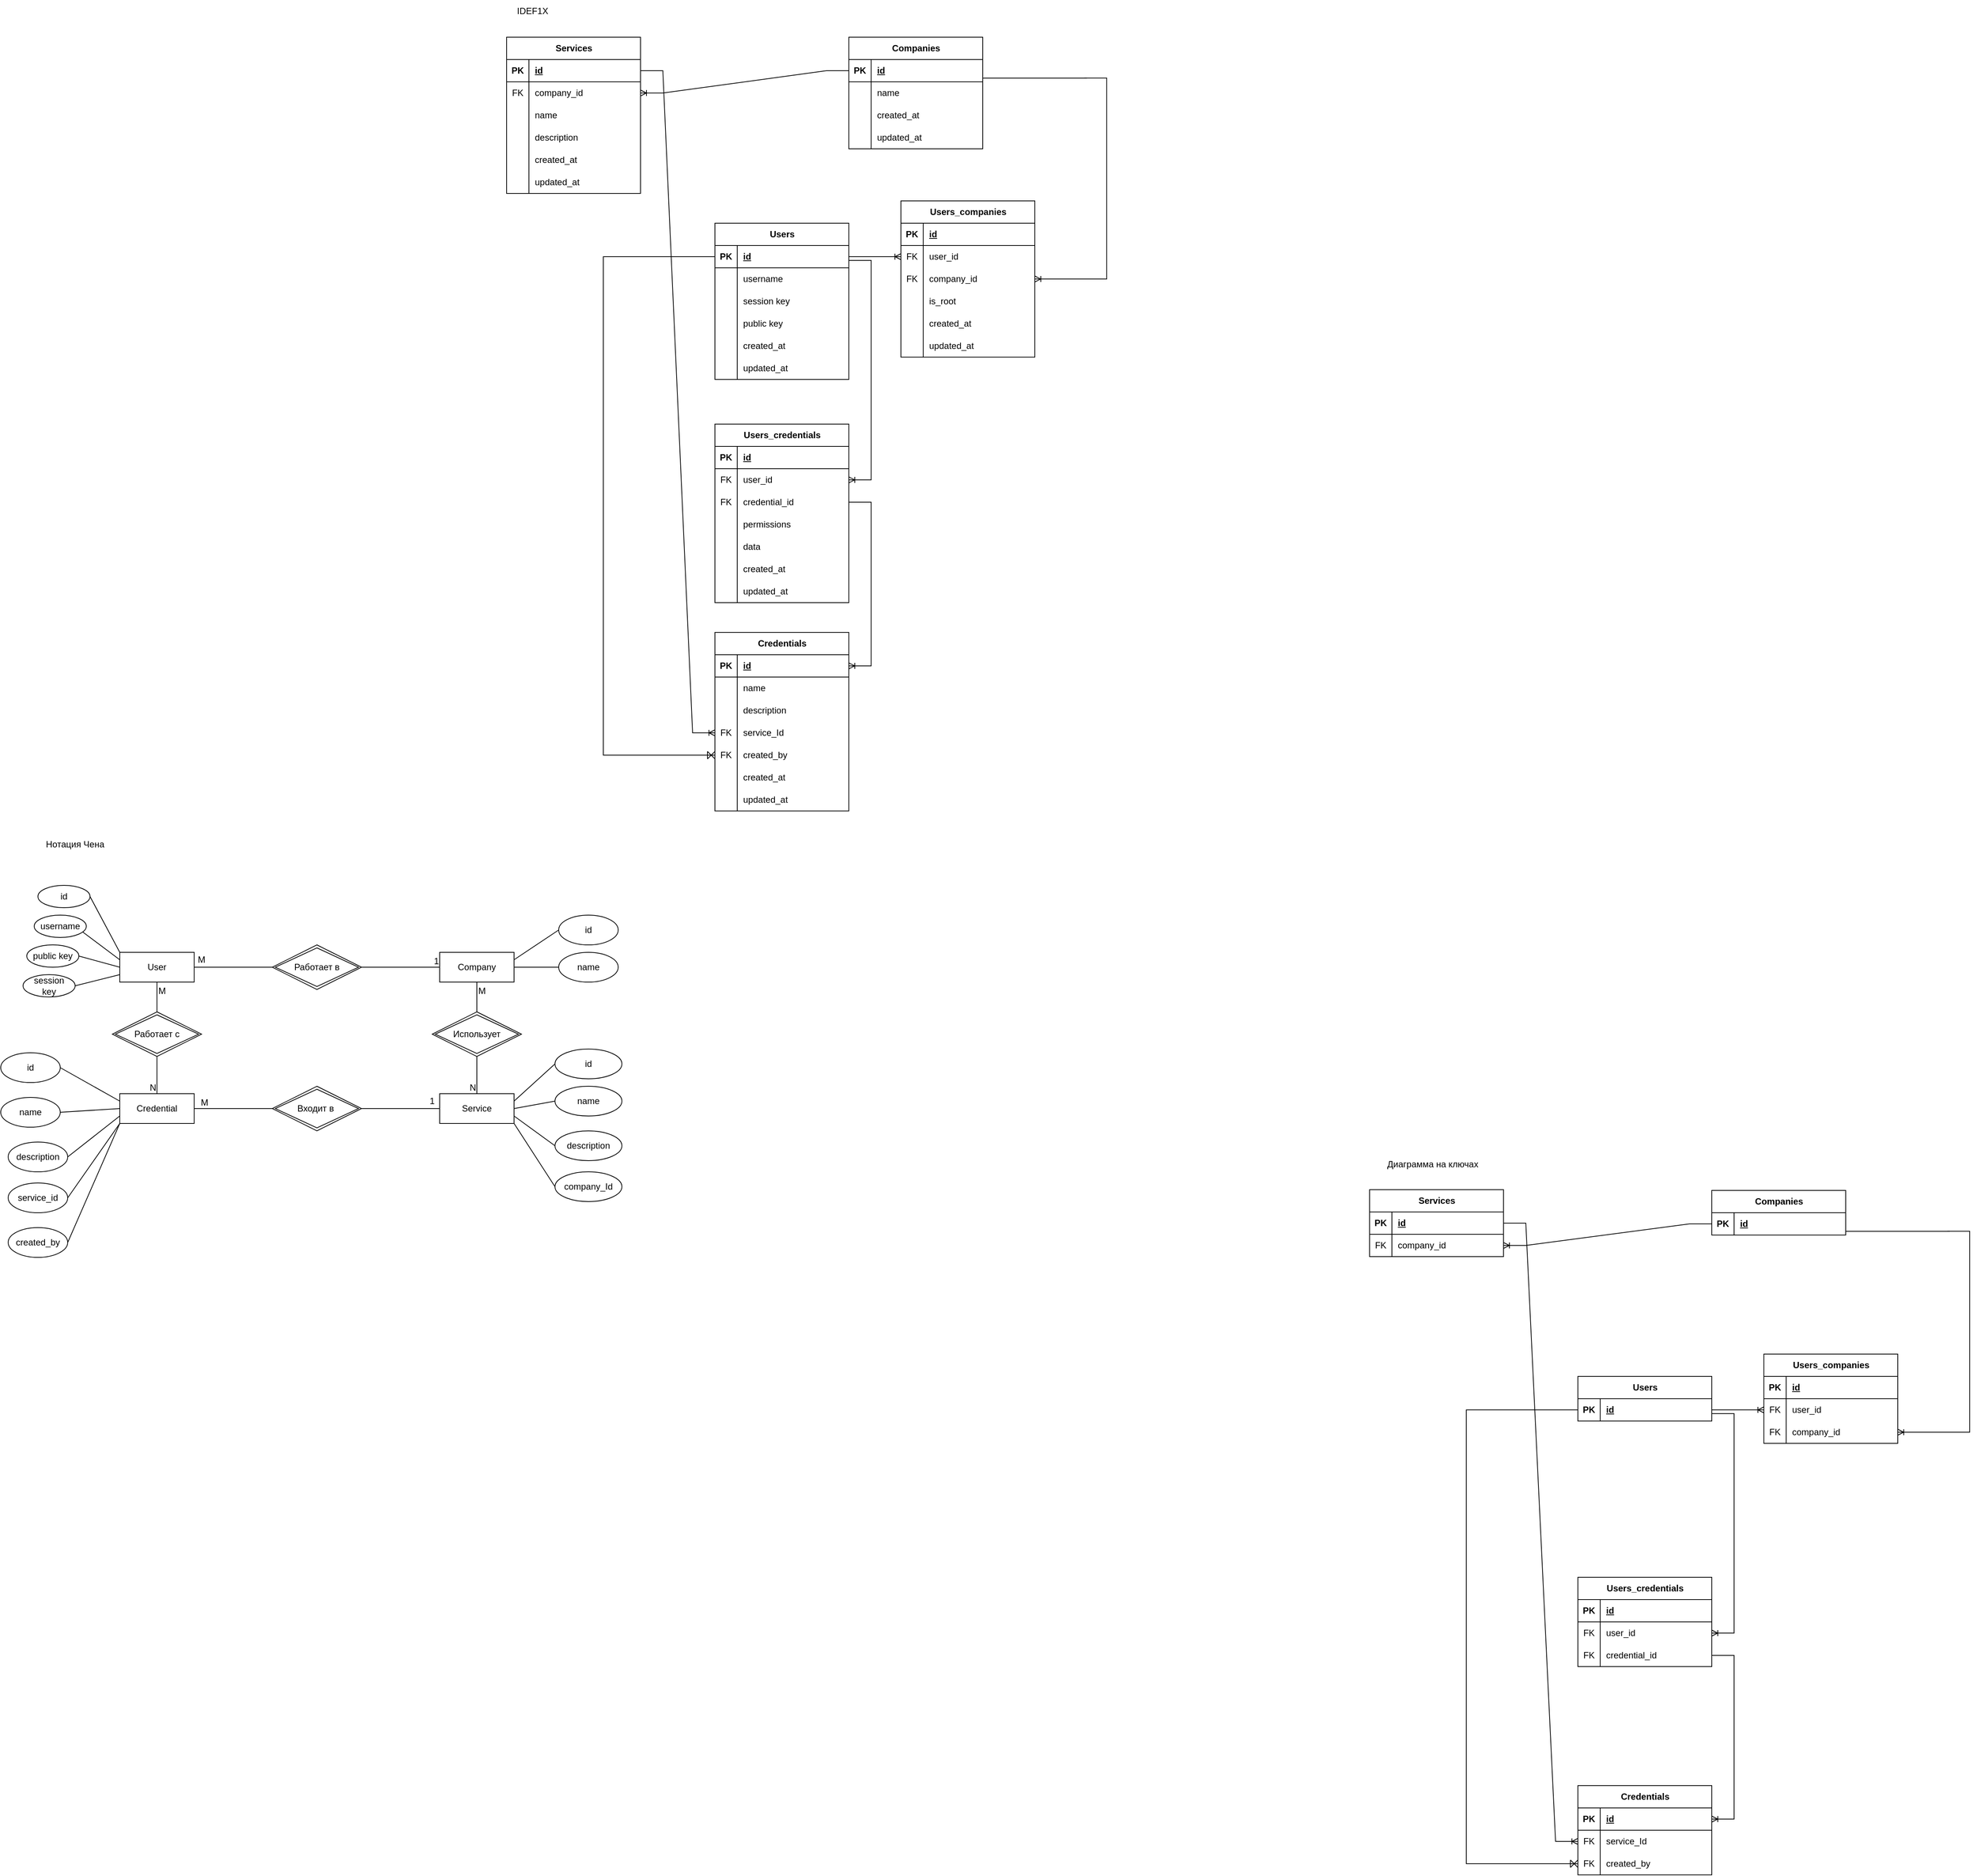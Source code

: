 <mxfile version="22.0.3" type="device">
  <diagram id="R2lEEEUBdFMjLlhIrx00" name="Page-1">
    <mxGraphModel dx="2893" dy="1068" grid="1" gridSize="10" guides="1" tooltips="1" connect="1" arrows="1" fold="1" page="0" pageScale="1" pageWidth="850" pageHeight="1100" math="0" shadow="0" extFonts="Permanent Marker^https://fonts.googleapis.com/css?family=Permanent+Marker">
      <root>
        <mxCell id="0" />
        <mxCell id="1" parent="0" />
        <mxCell id="lSbWxSKB5Luq56sBaxMw-1" value="Users" style="shape=table;startSize=30;container=1;collapsible=1;childLayout=tableLayout;fixedRows=1;rowLines=0;fontStyle=1;align=center;resizeLast=1;html=1;" parent="1" vertex="1">
          <mxGeometry x="110" y="340" width="180" height="210" as="geometry" />
        </mxCell>
        <mxCell id="lSbWxSKB5Luq56sBaxMw-2" value="" style="shape=tableRow;horizontal=0;startSize=0;swimlaneHead=0;swimlaneBody=0;fillColor=none;collapsible=0;dropTarget=0;points=[[0,0.5],[1,0.5]];portConstraint=eastwest;top=0;left=0;right=0;bottom=1;" parent="lSbWxSKB5Luq56sBaxMw-1" vertex="1">
          <mxGeometry y="30" width="180" height="30" as="geometry" />
        </mxCell>
        <mxCell id="lSbWxSKB5Luq56sBaxMw-3" value="PK" style="shape=partialRectangle;connectable=0;fillColor=none;top=0;left=0;bottom=0;right=0;fontStyle=1;overflow=hidden;whiteSpace=wrap;html=1;" parent="lSbWxSKB5Luq56sBaxMw-2" vertex="1">
          <mxGeometry width="30" height="30" as="geometry">
            <mxRectangle width="30" height="30" as="alternateBounds" />
          </mxGeometry>
        </mxCell>
        <mxCell id="lSbWxSKB5Luq56sBaxMw-4" value="id" style="shape=partialRectangle;connectable=0;fillColor=none;top=0;left=0;bottom=0;right=0;align=left;spacingLeft=6;fontStyle=5;overflow=hidden;whiteSpace=wrap;html=1;" parent="lSbWxSKB5Luq56sBaxMw-2" vertex="1">
          <mxGeometry x="30" width="150" height="30" as="geometry">
            <mxRectangle width="150" height="30" as="alternateBounds" />
          </mxGeometry>
        </mxCell>
        <mxCell id="lSbWxSKB5Luq56sBaxMw-5" value="" style="shape=tableRow;horizontal=0;startSize=0;swimlaneHead=0;swimlaneBody=0;fillColor=none;collapsible=0;dropTarget=0;points=[[0,0.5],[1,0.5]];portConstraint=eastwest;top=0;left=0;right=0;bottom=0;" parent="lSbWxSKB5Luq56sBaxMw-1" vertex="1">
          <mxGeometry y="60" width="180" height="30" as="geometry" />
        </mxCell>
        <mxCell id="lSbWxSKB5Luq56sBaxMw-6" value="" style="shape=partialRectangle;connectable=0;fillColor=none;top=0;left=0;bottom=0;right=0;editable=1;overflow=hidden;whiteSpace=wrap;html=1;" parent="lSbWxSKB5Luq56sBaxMw-5" vertex="1">
          <mxGeometry width="30" height="30" as="geometry">
            <mxRectangle width="30" height="30" as="alternateBounds" />
          </mxGeometry>
        </mxCell>
        <mxCell id="lSbWxSKB5Luq56sBaxMw-7" value="username" style="shape=partialRectangle;connectable=0;fillColor=none;top=0;left=0;bottom=0;right=0;align=left;spacingLeft=6;overflow=hidden;whiteSpace=wrap;html=1;" parent="lSbWxSKB5Luq56sBaxMw-5" vertex="1">
          <mxGeometry x="30" width="150" height="30" as="geometry">
            <mxRectangle width="150" height="30" as="alternateBounds" />
          </mxGeometry>
        </mxCell>
        <mxCell id="lSbWxSKB5Luq56sBaxMw-8" value="" style="shape=tableRow;horizontal=0;startSize=0;swimlaneHead=0;swimlaneBody=0;fillColor=none;collapsible=0;dropTarget=0;points=[[0,0.5],[1,0.5]];portConstraint=eastwest;top=0;left=0;right=0;bottom=0;" parent="lSbWxSKB5Luq56sBaxMw-1" vertex="1">
          <mxGeometry y="90" width="180" height="30" as="geometry" />
        </mxCell>
        <mxCell id="lSbWxSKB5Luq56sBaxMw-9" value="" style="shape=partialRectangle;connectable=0;fillColor=none;top=0;left=0;bottom=0;right=0;editable=1;overflow=hidden;whiteSpace=wrap;html=1;" parent="lSbWxSKB5Luq56sBaxMw-8" vertex="1">
          <mxGeometry width="30" height="30" as="geometry">
            <mxRectangle width="30" height="30" as="alternateBounds" />
          </mxGeometry>
        </mxCell>
        <mxCell id="lSbWxSKB5Luq56sBaxMw-10" value="session key" style="shape=partialRectangle;connectable=0;fillColor=none;top=0;left=0;bottom=0;right=0;align=left;spacingLeft=6;overflow=hidden;whiteSpace=wrap;html=1;" parent="lSbWxSKB5Luq56sBaxMw-8" vertex="1">
          <mxGeometry x="30" width="150" height="30" as="geometry">
            <mxRectangle width="150" height="30" as="alternateBounds" />
          </mxGeometry>
        </mxCell>
        <mxCell id="lSbWxSKB5Luq56sBaxMw-11" value="" style="shape=tableRow;horizontal=0;startSize=0;swimlaneHead=0;swimlaneBody=0;fillColor=none;collapsible=0;dropTarget=0;points=[[0,0.5],[1,0.5]];portConstraint=eastwest;top=0;left=0;right=0;bottom=0;" parent="lSbWxSKB5Luq56sBaxMw-1" vertex="1">
          <mxGeometry y="120" width="180" height="30" as="geometry" />
        </mxCell>
        <mxCell id="lSbWxSKB5Luq56sBaxMw-12" value="" style="shape=partialRectangle;connectable=0;fillColor=none;top=0;left=0;bottom=0;right=0;editable=1;overflow=hidden;whiteSpace=wrap;html=1;" parent="lSbWxSKB5Luq56sBaxMw-11" vertex="1">
          <mxGeometry width="30" height="30" as="geometry">
            <mxRectangle width="30" height="30" as="alternateBounds" />
          </mxGeometry>
        </mxCell>
        <mxCell id="lSbWxSKB5Luq56sBaxMw-13" value="public key" style="shape=partialRectangle;connectable=0;fillColor=none;top=0;left=0;bottom=0;right=0;align=left;spacingLeft=6;overflow=hidden;whiteSpace=wrap;html=1;" parent="lSbWxSKB5Luq56sBaxMw-11" vertex="1">
          <mxGeometry x="30" width="150" height="30" as="geometry">
            <mxRectangle width="150" height="30" as="alternateBounds" />
          </mxGeometry>
        </mxCell>
        <mxCell id="lSbWxSKB5Luq56sBaxMw-14" value="" style="shape=tableRow;horizontal=0;startSize=0;swimlaneHead=0;swimlaneBody=0;fillColor=none;collapsible=0;dropTarget=0;points=[[0,0.5],[1,0.5]];portConstraint=eastwest;top=0;left=0;right=0;bottom=0;" parent="lSbWxSKB5Luq56sBaxMw-1" vertex="1">
          <mxGeometry y="150" width="180" height="30" as="geometry" />
        </mxCell>
        <mxCell id="lSbWxSKB5Luq56sBaxMw-15" value="" style="shape=partialRectangle;connectable=0;fillColor=none;top=0;left=0;bottom=0;right=0;editable=1;overflow=hidden;whiteSpace=wrap;html=1;" parent="lSbWxSKB5Luq56sBaxMw-14" vertex="1">
          <mxGeometry width="30" height="30" as="geometry">
            <mxRectangle width="30" height="30" as="alternateBounds" />
          </mxGeometry>
        </mxCell>
        <mxCell id="lSbWxSKB5Luq56sBaxMw-16" value="created_at" style="shape=partialRectangle;connectable=0;fillColor=none;top=0;left=0;bottom=0;right=0;align=left;spacingLeft=6;overflow=hidden;whiteSpace=wrap;html=1;" parent="lSbWxSKB5Luq56sBaxMw-14" vertex="1">
          <mxGeometry x="30" width="150" height="30" as="geometry">
            <mxRectangle width="150" height="30" as="alternateBounds" />
          </mxGeometry>
        </mxCell>
        <mxCell id="lSbWxSKB5Luq56sBaxMw-33" value="" style="shape=tableRow;horizontal=0;startSize=0;swimlaneHead=0;swimlaneBody=0;fillColor=none;collapsible=0;dropTarget=0;points=[[0,0.5],[1,0.5]];portConstraint=eastwest;top=0;left=0;right=0;bottom=0;" parent="lSbWxSKB5Luq56sBaxMw-1" vertex="1">
          <mxGeometry y="180" width="180" height="30" as="geometry" />
        </mxCell>
        <mxCell id="lSbWxSKB5Luq56sBaxMw-34" value="" style="shape=partialRectangle;connectable=0;fillColor=none;top=0;left=0;bottom=0;right=0;editable=1;overflow=hidden;whiteSpace=wrap;html=1;" parent="lSbWxSKB5Luq56sBaxMw-33" vertex="1">
          <mxGeometry width="30" height="30" as="geometry">
            <mxRectangle width="30" height="30" as="alternateBounds" />
          </mxGeometry>
        </mxCell>
        <mxCell id="lSbWxSKB5Luq56sBaxMw-35" value="updated_at" style="shape=partialRectangle;connectable=0;fillColor=none;top=0;left=0;bottom=0;right=0;align=left;spacingLeft=6;overflow=hidden;whiteSpace=wrap;html=1;" parent="lSbWxSKB5Luq56sBaxMw-33" vertex="1">
          <mxGeometry x="30" width="150" height="30" as="geometry">
            <mxRectangle width="150" height="30" as="alternateBounds" />
          </mxGeometry>
        </mxCell>
        <mxCell id="lSbWxSKB5Luq56sBaxMw-36" value="Users_credentials" style="shape=table;startSize=30;container=1;collapsible=1;childLayout=tableLayout;fixedRows=1;rowLines=0;fontStyle=1;align=center;resizeLast=1;html=1;" parent="1" vertex="1">
          <mxGeometry x="110" y="610" width="180" height="240" as="geometry" />
        </mxCell>
        <mxCell id="lSbWxSKB5Luq56sBaxMw-37" value="" style="shape=tableRow;horizontal=0;startSize=0;swimlaneHead=0;swimlaneBody=0;fillColor=none;collapsible=0;dropTarget=0;points=[[0,0.5],[1,0.5]];portConstraint=eastwest;top=0;left=0;right=0;bottom=1;" parent="lSbWxSKB5Luq56sBaxMw-36" vertex="1">
          <mxGeometry y="30" width="180" height="30" as="geometry" />
        </mxCell>
        <mxCell id="lSbWxSKB5Luq56sBaxMw-38" value="PK" style="shape=partialRectangle;connectable=0;fillColor=none;top=0;left=0;bottom=0;right=0;fontStyle=1;overflow=hidden;whiteSpace=wrap;html=1;" parent="lSbWxSKB5Luq56sBaxMw-37" vertex="1">
          <mxGeometry width="30" height="30" as="geometry">
            <mxRectangle width="30" height="30" as="alternateBounds" />
          </mxGeometry>
        </mxCell>
        <mxCell id="lSbWxSKB5Luq56sBaxMw-39" value="id" style="shape=partialRectangle;connectable=0;fillColor=none;top=0;left=0;bottom=0;right=0;align=left;spacingLeft=6;fontStyle=5;overflow=hidden;whiteSpace=wrap;html=1;" parent="lSbWxSKB5Luq56sBaxMw-37" vertex="1">
          <mxGeometry x="30" width="150" height="30" as="geometry">
            <mxRectangle width="150" height="30" as="alternateBounds" />
          </mxGeometry>
        </mxCell>
        <mxCell id="lSbWxSKB5Luq56sBaxMw-40" value="" style="shape=tableRow;horizontal=0;startSize=0;swimlaneHead=0;swimlaneBody=0;fillColor=none;collapsible=0;dropTarget=0;points=[[0,0.5],[1,0.5]];portConstraint=eastwest;top=0;left=0;right=0;bottom=0;" parent="lSbWxSKB5Luq56sBaxMw-36" vertex="1">
          <mxGeometry y="60" width="180" height="30" as="geometry" />
        </mxCell>
        <mxCell id="lSbWxSKB5Luq56sBaxMw-41" value="FK" style="shape=partialRectangle;connectable=0;fillColor=none;top=0;left=0;bottom=0;right=0;editable=1;overflow=hidden;whiteSpace=wrap;html=1;" parent="lSbWxSKB5Luq56sBaxMw-40" vertex="1">
          <mxGeometry width="30" height="30" as="geometry">
            <mxRectangle width="30" height="30" as="alternateBounds" />
          </mxGeometry>
        </mxCell>
        <mxCell id="lSbWxSKB5Luq56sBaxMw-42" value="user_id" style="shape=partialRectangle;connectable=0;fillColor=none;top=0;left=0;bottom=0;right=0;align=left;spacingLeft=6;overflow=hidden;whiteSpace=wrap;html=1;" parent="lSbWxSKB5Luq56sBaxMw-40" vertex="1">
          <mxGeometry x="30" width="150" height="30" as="geometry">
            <mxRectangle width="150" height="30" as="alternateBounds" />
          </mxGeometry>
        </mxCell>
        <mxCell id="lSbWxSKB5Luq56sBaxMw-43" value="" style="shape=tableRow;horizontal=0;startSize=0;swimlaneHead=0;swimlaneBody=0;fillColor=none;collapsible=0;dropTarget=0;points=[[0,0.5],[1,0.5]];portConstraint=eastwest;top=0;left=0;right=0;bottom=0;" parent="lSbWxSKB5Luq56sBaxMw-36" vertex="1">
          <mxGeometry y="90" width="180" height="30" as="geometry" />
        </mxCell>
        <mxCell id="lSbWxSKB5Luq56sBaxMw-44" value="FK" style="shape=partialRectangle;connectable=0;fillColor=none;top=0;left=0;bottom=0;right=0;editable=1;overflow=hidden;whiteSpace=wrap;html=1;" parent="lSbWxSKB5Luq56sBaxMw-43" vertex="1">
          <mxGeometry width="30" height="30" as="geometry">
            <mxRectangle width="30" height="30" as="alternateBounds" />
          </mxGeometry>
        </mxCell>
        <mxCell id="lSbWxSKB5Luq56sBaxMw-45" value="credential_id" style="shape=partialRectangle;connectable=0;fillColor=none;top=0;left=0;bottom=0;right=0;align=left;spacingLeft=6;overflow=hidden;whiteSpace=wrap;html=1;" parent="lSbWxSKB5Luq56sBaxMw-43" vertex="1">
          <mxGeometry x="30" width="150" height="30" as="geometry">
            <mxRectangle width="150" height="30" as="alternateBounds" />
          </mxGeometry>
        </mxCell>
        <mxCell id="lSbWxSKB5Luq56sBaxMw-46" value="" style="shape=tableRow;horizontal=0;startSize=0;swimlaneHead=0;swimlaneBody=0;fillColor=none;collapsible=0;dropTarget=0;points=[[0,0.5],[1,0.5]];portConstraint=eastwest;top=0;left=0;right=0;bottom=0;" parent="lSbWxSKB5Luq56sBaxMw-36" vertex="1">
          <mxGeometry y="120" width="180" height="30" as="geometry" />
        </mxCell>
        <mxCell id="lSbWxSKB5Luq56sBaxMw-47" value="" style="shape=partialRectangle;connectable=0;fillColor=none;top=0;left=0;bottom=0;right=0;editable=1;overflow=hidden;whiteSpace=wrap;html=1;" parent="lSbWxSKB5Luq56sBaxMw-46" vertex="1">
          <mxGeometry width="30" height="30" as="geometry">
            <mxRectangle width="30" height="30" as="alternateBounds" />
          </mxGeometry>
        </mxCell>
        <mxCell id="lSbWxSKB5Luq56sBaxMw-48" value="permissions" style="shape=partialRectangle;connectable=0;fillColor=none;top=0;left=0;bottom=0;right=0;align=left;spacingLeft=6;overflow=hidden;whiteSpace=wrap;html=1;" parent="lSbWxSKB5Luq56sBaxMw-46" vertex="1">
          <mxGeometry x="30" width="150" height="30" as="geometry">
            <mxRectangle width="150" height="30" as="alternateBounds" />
          </mxGeometry>
        </mxCell>
        <mxCell id="lSbWxSKB5Luq56sBaxMw-49" value="" style="shape=tableRow;horizontal=0;startSize=0;swimlaneHead=0;swimlaneBody=0;fillColor=none;collapsible=0;dropTarget=0;points=[[0,0.5],[1,0.5]];portConstraint=eastwest;top=0;left=0;right=0;bottom=0;" parent="lSbWxSKB5Luq56sBaxMw-36" vertex="1">
          <mxGeometry y="150" width="180" height="30" as="geometry" />
        </mxCell>
        <mxCell id="lSbWxSKB5Luq56sBaxMw-50" value="" style="shape=partialRectangle;connectable=0;fillColor=none;top=0;left=0;bottom=0;right=0;editable=1;overflow=hidden;whiteSpace=wrap;html=1;" parent="lSbWxSKB5Luq56sBaxMw-49" vertex="1">
          <mxGeometry width="30" height="30" as="geometry">
            <mxRectangle width="30" height="30" as="alternateBounds" />
          </mxGeometry>
        </mxCell>
        <mxCell id="lSbWxSKB5Luq56sBaxMw-51" value="data" style="shape=partialRectangle;connectable=0;fillColor=none;top=0;left=0;bottom=0;right=0;align=left;spacingLeft=6;overflow=hidden;whiteSpace=wrap;html=1;" parent="lSbWxSKB5Luq56sBaxMw-49" vertex="1">
          <mxGeometry x="30" width="150" height="30" as="geometry">
            <mxRectangle width="150" height="30" as="alternateBounds" />
          </mxGeometry>
        </mxCell>
        <mxCell id="lSbWxSKB5Luq56sBaxMw-52" value="" style="shape=tableRow;horizontal=0;startSize=0;swimlaneHead=0;swimlaneBody=0;fillColor=none;collapsible=0;dropTarget=0;points=[[0,0.5],[1,0.5]];portConstraint=eastwest;top=0;left=0;right=0;bottom=0;" parent="lSbWxSKB5Luq56sBaxMw-36" vertex="1">
          <mxGeometry y="180" width="180" height="30" as="geometry" />
        </mxCell>
        <mxCell id="lSbWxSKB5Luq56sBaxMw-53" value="" style="shape=partialRectangle;connectable=0;fillColor=none;top=0;left=0;bottom=0;right=0;editable=1;overflow=hidden;whiteSpace=wrap;html=1;" parent="lSbWxSKB5Luq56sBaxMw-52" vertex="1">
          <mxGeometry width="30" height="30" as="geometry">
            <mxRectangle width="30" height="30" as="alternateBounds" />
          </mxGeometry>
        </mxCell>
        <mxCell id="lSbWxSKB5Luq56sBaxMw-54" value="created_at" style="shape=partialRectangle;connectable=0;fillColor=none;top=0;left=0;bottom=0;right=0;align=left;spacingLeft=6;overflow=hidden;whiteSpace=wrap;html=1;" parent="lSbWxSKB5Luq56sBaxMw-52" vertex="1">
          <mxGeometry x="30" width="150" height="30" as="geometry">
            <mxRectangle width="150" height="30" as="alternateBounds" />
          </mxGeometry>
        </mxCell>
        <mxCell id="lSbWxSKB5Luq56sBaxMw-55" value="" style="shape=tableRow;horizontal=0;startSize=0;swimlaneHead=0;swimlaneBody=0;fillColor=none;collapsible=0;dropTarget=0;points=[[0,0.5],[1,0.5]];portConstraint=eastwest;top=0;left=0;right=0;bottom=0;" parent="lSbWxSKB5Luq56sBaxMw-36" vertex="1">
          <mxGeometry y="210" width="180" height="30" as="geometry" />
        </mxCell>
        <mxCell id="lSbWxSKB5Luq56sBaxMw-56" value="" style="shape=partialRectangle;connectable=0;fillColor=none;top=0;left=0;bottom=0;right=0;editable=1;overflow=hidden;whiteSpace=wrap;html=1;" parent="lSbWxSKB5Luq56sBaxMw-55" vertex="1">
          <mxGeometry width="30" height="30" as="geometry">
            <mxRectangle width="30" height="30" as="alternateBounds" />
          </mxGeometry>
        </mxCell>
        <mxCell id="lSbWxSKB5Luq56sBaxMw-57" value="updated_at" style="shape=partialRectangle;connectable=0;fillColor=none;top=0;left=0;bottom=0;right=0;align=left;spacingLeft=6;overflow=hidden;whiteSpace=wrap;html=1;" parent="lSbWxSKB5Luq56sBaxMw-55" vertex="1">
          <mxGeometry x="30" width="150" height="30" as="geometry">
            <mxRectangle width="150" height="30" as="alternateBounds" />
          </mxGeometry>
        </mxCell>
        <mxCell id="lSbWxSKB5Luq56sBaxMw-58" value="Users_companies" style="shape=table;startSize=30;container=1;collapsible=1;childLayout=tableLayout;fixedRows=1;rowLines=0;fontStyle=1;align=center;resizeLast=1;html=1;" parent="1" vertex="1">
          <mxGeometry x="360" y="310" width="180" height="210" as="geometry" />
        </mxCell>
        <mxCell id="lSbWxSKB5Luq56sBaxMw-59" value="" style="shape=tableRow;horizontal=0;startSize=0;swimlaneHead=0;swimlaneBody=0;fillColor=none;collapsible=0;dropTarget=0;points=[[0,0.5],[1,0.5]];portConstraint=eastwest;top=0;left=0;right=0;bottom=1;" parent="lSbWxSKB5Luq56sBaxMw-58" vertex="1">
          <mxGeometry y="30" width="180" height="30" as="geometry" />
        </mxCell>
        <mxCell id="lSbWxSKB5Luq56sBaxMw-60" value="PK" style="shape=partialRectangle;connectable=0;fillColor=none;top=0;left=0;bottom=0;right=0;fontStyle=1;overflow=hidden;whiteSpace=wrap;html=1;" parent="lSbWxSKB5Luq56sBaxMw-59" vertex="1">
          <mxGeometry width="30" height="30" as="geometry">
            <mxRectangle width="30" height="30" as="alternateBounds" />
          </mxGeometry>
        </mxCell>
        <mxCell id="lSbWxSKB5Luq56sBaxMw-61" value="id" style="shape=partialRectangle;connectable=0;fillColor=none;top=0;left=0;bottom=0;right=0;align=left;spacingLeft=6;fontStyle=5;overflow=hidden;whiteSpace=wrap;html=1;" parent="lSbWxSKB5Luq56sBaxMw-59" vertex="1">
          <mxGeometry x="30" width="150" height="30" as="geometry">
            <mxRectangle width="150" height="30" as="alternateBounds" />
          </mxGeometry>
        </mxCell>
        <mxCell id="lSbWxSKB5Luq56sBaxMw-62" value="" style="shape=tableRow;horizontal=0;startSize=0;swimlaneHead=0;swimlaneBody=0;fillColor=none;collapsible=0;dropTarget=0;points=[[0,0.5],[1,0.5]];portConstraint=eastwest;top=0;left=0;right=0;bottom=0;" parent="lSbWxSKB5Luq56sBaxMw-58" vertex="1">
          <mxGeometry y="60" width="180" height="30" as="geometry" />
        </mxCell>
        <mxCell id="lSbWxSKB5Luq56sBaxMw-63" value="FK" style="shape=partialRectangle;connectable=0;fillColor=none;top=0;left=0;bottom=0;right=0;editable=1;overflow=hidden;whiteSpace=wrap;html=1;" parent="lSbWxSKB5Luq56sBaxMw-62" vertex="1">
          <mxGeometry width="30" height="30" as="geometry">
            <mxRectangle width="30" height="30" as="alternateBounds" />
          </mxGeometry>
        </mxCell>
        <mxCell id="lSbWxSKB5Luq56sBaxMw-64" value="user_id" style="shape=partialRectangle;connectable=0;fillColor=none;top=0;left=0;bottom=0;right=0;align=left;spacingLeft=6;overflow=hidden;whiteSpace=wrap;html=1;" parent="lSbWxSKB5Luq56sBaxMw-62" vertex="1">
          <mxGeometry x="30" width="150" height="30" as="geometry">
            <mxRectangle width="150" height="30" as="alternateBounds" />
          </mxGeometry>
        </mxCell>
        <mxCell id="lSbWxSKB5Luq56sBaxMw-65" value="" style="shape=tableRow;horizontal=0;startSize=0;swimlaneHead=0;swimlaneBody=0;fillColor=none;collapsible=0;dropTarget=0;points=[[0,0.5],[1,0.5]];portConstraint=eastwest;top=0;left=0;right=0;bottom=0;" parent="lSbWxSKB5Luq56sBaxMw-58" vertex="1">
          <mxGeometry y="90" width="180" height="30" as="geometry" />
        </mxCell>
        <mxCell id="lSbWxSKB5Luq56sBaxMw-66" value="FK" style="shape=partialRectangle;connectable=0;fillColor=none;top=0;left=0;bottom=0;right=0;editable=1;overflow=hidden;whiteSpace=wrap;html=1;" parent="lSbWxSKB5Luq56sBaxMw-65" vertex="1">
          <mxGeometry width="30" height="30" as="geometry">
            <mxRectangle width="30" height="30" as="alternateBounds" />
          </mxGeometry>
        </mxCell>
        <mxCell id="lSbWxSKB5Luq56sBaxMw-67" value="company_id" style="shape=partialRectangle;connectable=0;fillColor=none;top=0;left=0;bottom=0;right=0;align=left;spacingLeft=6;overflow=hidden;whiteSpace=wrap;html=1;" parent="lSbWxSKB5Luq56sBaxMw-65" vertex="1">
          <mxGeometry x="30" width="150" height="30" as="geometry">
            <mxRectangle width="150" height="30" as="alternateBounds" />
          </mxGeometry>
        </mxCell>
        <mxCell id="lSbWxSKB5Luq56sBaxMw-68" value="" style="shape=tableRow;horizontal=0;startSize=0;swimlaneHead=0;swimlaneBody=0;fillColor=none;collapsible=0;dropTarget=0;points=[[0,0.5],[1,0.5]];portConstraint=eastwest;top=0;left=0;right=0;bottom=0;" parent="lSbWxSKB5Luq56sBaxMw-58" vertex="1">
          <mxGeometry y="120" width="180" height="30" as="geometry" />
        </mxCell>
        <mxCell id="lSbWxSKB5Luq56sBaxMw-69" value="" style="shape=partialRectangle;connectable=0;fillColor=none;top=0;left=0;bottom=0;right=0;editable=1;overflow=hidden;whiteSpace=wrap;html=1;" parent="lSbWxSKB5Luq56sBaxMw-68" vertex="1">
          <mxGeometry width="30" height="30" as="geometry">
            <mxRectangle width="30" height="30" as="alternateBounds" />
          </mxGeometry>
        </mxCell>
        <mxCell id="lSbWxSKB5Luq56sBaxMw-70" value="is_root" style="shape=partialRectangle;connectable=0;fillColor=none;top=0;left=0;bottom=0;right=0;align=left;spacingLeft=6;overflow=hidden;whiteSpace=wrap;html=1;" parent="lSbWxSKB5Luq56sBaxMw-68" vertex="1">
          <mxGeometry x="30" width="150" height="30" as="geometry">
            <mxRectangle width="150" height="30" as="alternateBounds" />
          </mxGeometry>
        </mxCell>
        <mxCell id="lSbWxSKB5Luq56sBaxMw-71" value="" style="shape=tableRow;horizontal=0;startSize=0;swimlaneHead=0;swimlaneBody=0;fillColor=none;collapsible=0;dropTarget=0;points=[[0,0.5],[1,0.5]];portConstraint=eastwest;top=0;left=0;right=0;bottom=0;" parent="lSbWxSKB5Luq56sBaxMw-58" vertex="1">
          <mxGeometry y="150" width="180" height="30" as="geometry" />
        </mxCell>
        <mxCell id="lSbWxSKB5Luq56sBaxMw-72" value="" style="shape=partialRectangle;connectable=0;fillColor=none;top=0;left=0;bottom=0;right=0;editable=1;overflow=hidden;whiteSpace=wrap;html=1;" parent="lSbWxSKB5Luq56sBaxMw-71" vertex="1">
          <mxGeometry width="30" height="30" as="geometry">
            <mxRectangle width="30" height="30" as="alternateBounds" />
          </mxGeometry>
        </mxCell>
        <mxCell id="lSbWxSKB5Luq56sBaxMw-73" value="created_at" style="shape=partialRectangle;connectable=0;fillColor=none;top=0;left=0;bottom=0;right=0;align=left;spacingLeft=6;overflow=hidden;whiteSpace=wrap;html=1;" parent="lSbWxSKB5Luq56sBaxMw-71" vertex="1">
          <mxGeometry x="30" width="150" height="30" as="geometry">
            <mxRectangle width="150" height="30" as="alternateBounds" />
          </mxGeometry>
        </mxCell>
        <mxCell id="lSbWxSKB5Luq56sBaxMw-74" value="" style="shape=tableRow;horizontal=0;startSize=0;swimlaneHead=0;swimlaneBody=0;fillColor=none;collapsible=0;dropTarget=0;points=[[0,0.5],[1,0.5]];portConstraint=eastwest;top=0;left=0;right=0;bottom=0;" parent="lSbWxSKB5Luq56sBaxMw-58" vertex="1">
          <mxGeometry y="180" width="180" height="30" as="geometry" />
        </mxCell>
        <mxCell id="lSbWxSKB5Luq56sBaxMw-75" value="" style="shape=partialRectangle;connectable=0;fillColor=none;top=0;left=0;bottom=0;right=0;editable=1;overflow=hidden;whiteSpace=wrap;html=1;" parent="lSbWxSKB5Luq56sBaxMw-74" vertex="1">
          <mxGeometry width="30" height="30" as="geometry">
            <mxRectangle width="30" height="30" as="alternateBounds" />
          </mxGeometry>
        </mxCell>
        <mxCell id="lSbWxSKB5Luq56sBaxMw-76" value="updated_at" style="shape=partialRectangle;connectable=0;fillColor=none;top=0;left=0;bottom=0;right=0;align=left;spacingLeft=6;overflow=hidden;whiteSpace=wrap;html=1;" parent="lSbWxSKB5Luq56sBaxMw-74" vertex="1">
          <mxGeometry x="30" width="150" height="30" as="geometry">
            <mxRectangle width="150" height="30" as="alternateBounds" />
          </mxGeometry>
        </mxCell>
        <mxCell id="lSbWxSKB5Luq56sBaxMw-90" value="Companies" style="shape=table;startSize=30;container=1;collapsible=1;childLayout=tableLayout;fixedRows=1;rowLines=0;fontStyle=1;align=center;resizeLast=1;html=1;" parent="1" vertex="1">
          <mxGeometry x="290" y="90" width="180" height="150" as="geometry" />
        </mxCell>
        <mxCell id="lSbWxSKB5Luq56sBaxMw-91" value="" style="shape=tableRow;horizontal=0;startSize=0;swimlaneHead=0;swimlaneBody=0;fillColor=none;collapsible=0;dropTarget=0;points=[[0,0.5],[1,0.5]];portConstraint=eastwest;top=0;left=0;right=0;bottom=1;" parent="lSbWxSKB5Luq56sBaxMw-90" vertex="1">
          <mxGeometry y="30" width="180" height="30" as="geometry" />
        </mxCell>
        <mxCell id="lSbWxSKB5Luq56sBaxMw-92" value="PK" style="shape=partialRectangle;connectable=0;fillColor=none;top=0;left=0;bottom=0;right=0;fontStyle=1;overflow=hidden;whiteSpace=wrap;html=1;" parent="lSbWxSKB5Luq56sBaxMw-91" vertex="1">
          <mxGeometry width="30" height="30" as="geometry">
            <mxRectangle width="30" height="30" as="alternateBounds" />
          </mxGeometry>
        </mxCell>
        <mxCell id="lSbWxSKB5Luq56sBaxMw-93" value="id" style="shape=partialRectangle;connectable=0;fillColor=none;top=0;left=0;bottom=0;right=0;align=left;spacingLeft=6;fontStyle=5;overflow=hidden;whiteSpace=wrap;html=1;" parent="lSbWxSKB5Luq56sBaxMw-91" vertex="1">
          <mxGeometry x="30" width="150" height="30" as="geometry">
            <mxRectangle width="150" height="30" as="alternateBounds" />
          </mxGeometry>
        </mxCell>
        <mxCell id="lSbWxSKB5Luq56sBaxMw-94" value="" style="shape=tableRow;horizontal=0;startSize=0;swimlaneHead=0;swimlaneBody=0;fillColor=none;collapsible=0;dropTarget=0;points=[[0,0.5],[1,0.5]];portConstraint=eastwest;top=0;left=0;right=0;bottom=0;" parent="lSbWxSKB5Luq56sBaxMw-90" vertex="1">
          <mxGeometry y="60" width="180" height="30" as="geometry" />
        </mxCell>
        <mxCell id="lSbWxSKB5Luq56sBaxMw-95" value="" style="shape=partialRectangle;connectable=0;fillColor=none;top=0;left=0;bottom=0;right=0;editable=1;overflow=hidden;whiteSpace=wrap;html=1;" parent="lSbWxSKB5Luq56sBaxMw-94" vertex="1">
          <mxGeometry width="30" height="30" as="geometry">
            <mxRectangle width="30" height="30" as="alternateBounds" />
          </mxGeometry>
        </mxCell>
        <mxCell id="lSbWxSKB5Luq56sBaxMw-96" value="name" style="shape=partialRectangle;connectable=0;fillColor=none;top=0;left=0;bottom=0;right=0;align=left;spacingLeft=6;overflow=hidden;whiteSpace=wrap;html=1;" parent="lSbWxSKB5Luq56sBaxMw-94" vertex="1">
          <mxGeometry x="30" width="150" height="30" as="geometry">
            <mxRectangle width="150" height="30" as="alternateBounds" />
          </mxGeometry>
        </mxCell>
        <mxCell id="lSbWxSKB5Luq56sBaxMw-97" value="" style="shape=tableRow;horizontal=0;startSize=0;swimlaneHead=0;swimlaneBody=0;fillColor=none;collapsible=0;dropTarget=0;points=[[0,0.5],[1,0.5]];portConstraint=eastwest;top=0;left=0;right=0;bottom=0;" parent="lSbWxSKB5Luq56sBaxMw-90" vertex="1">
          <mxGeometry y="90" width="180" height="30" as="geometry" />
        </mxCell>
        <mxCell id="lSbWxSKB5Luq56sBaxMw-98" value="" style="shape=partialRectangle;connectable=0;fillColor=none;top=0;left=0;bottom=0;right=0;editable=1;overflow=hidden;whiteSpace=wrap;html=1;" parent="lSbWxSKB5Luq56sBaxMw-97" vertex="1">
          <mxGeometry width="30" height="30" as="geometry">
            <mxRectangle width="30" height="30" as="alternateBounds" />
          </mxGeometry>
        </mxCell>
        <mxCell id="lSbWxSKB5Luq56sBaxMw-99" value="created_at" style="shape=partialRectangle;connectable=0;fillColor=none;top=0;left=0;bottom=0;right=0;align=left;spacingLeft=6;overflow=hidden;whiteSpace=wrap;html=1;" parent="lSbWxSKB5Luq56sBaxMw-97" vertex="1">
          <mxGeometry x="30" width="150" height="30" as="geometry">
            <mxRectangle width="150" height="30" as="alternateBounds" />
          </mxGeometry>
        </mxCell>
        <mxCell id="lSbWxSKB5Luq56sBaxMw-100" value="" style="shape=tableRow;horizontal=0;startSize=0;swimlaneHead=0;swimlaneBody=0;fillColor=none;collapsible=0;dropTarget=0;points=[[0,0.5],[1,0.5]];portConstraint=eastwest;top=0;left=0;right=0;bottom=0;" parent="lSbWxSKB5Luq56sBaxMw-90" vertex="1">
          <mxGeometry y="120" width="180" height="30" as="geometry" />
        </mxCell>
        <mxCell id="lSbWxSKB5Luq56sBaxMw-101" value="" style="shape=partialRectangle;connectable=0;fillColor=none;top=0;left=0;bottom=0;right=0;editable=1;overflow=hidden;whiteSpace=wrap;html=1;" parent="lSbWxSKB5Luq56sBaxMw-100" vertex="1">
          <mxGeometry width="30" height="30" as="geometry">
            <mxRectangle width="30" height="30" as="alternateBounds" />
          </mxGeometry>
        </mxCell>
        <mxCell id="lSbWxSKB5Luq56sBaxMw-102" value="updated_at" style="shape=partialRectangle;connectable=0;fillColor=none;top=0;left=0;bottom=0;right=0;align=left;spacingLeft=6;overflow=hidden;whiteSpace=wrap;html=1;" parent="lSbWxSKB5Luq56sBaxMw-100" vertex="1">
          <mxGeometry x="30" width="150" height="30" as="geometry">
            <mxRectangle width="150" height="30" as="alternateBounds" />
          </mxGeometry>
        </mxCell>
        <mxCell id="lSbWxSKB5Luq56sBaxMw-103" value="Services" style="shape=table;startSize=30;container=1;collapsible=1;childLayout=tableLayout;fixedRows=1;rowLines=0;fontStyle=1;align=center;resizeLast=1;html=1;" parent="1" vertex="1">
          <mxGeometry x="-170" y="90" width="180" height="210" as="geometry" />
        </mxCell>
        <mxCell id="lSbWxSKB5Luq56sBaxMw-104" value="" style="shape=tableRow;horizontal=0;startSize=0;swimlaneHead=0;swimlaneBody=0;fillColor=none;collapsible=0;dropTarget=0;points=[[0,0.5],[1,0.5]];portConstraint=eastwest;top=0;left=0;right=0;bottom=1;" parent="lSbWxSKB5Luq56sBaxMw-103" vertex="1">
          <mxGeometry y="30" width="180" height="30" as="geometry" />
        </mxCell>
        <mxCell id="lSbWxSKB5Luq56sBaxMw-105" value="PK" style="shape=partialRectangle;connectable=0;fillColor=none;top=0;left=0;bottom=0;right=0;fontStyle=1;overflow=hidden;whiteSpace=wrap;html=1;" parent="lSbWxSKB5Luq56sBaxMw-104" vertex="1">
          <mxGeometry width="30" height="30" as="geometry">
            <mxRectangle width="30" height="30" as="alternateBounds" />
          </mxGeometry>
        </mxCell>
        <mxCell id="lSbWxSKB5Luq56sBaxMw-106" value="id" style="shape=partialRectangle;connectable=0;fillColor=none;top=0;left=0;bottom=0;right=0;align=left;spacingLeft=6;fontStyle=5;overflow=hidden;whiteSpace=wrap;html=1;" parent="lSbWxSKB5Luq56sBaxMw-104" vertex="1">
          <mxGeometry x="30" width="150" height="30" as="geometry">
            <mxRectangle width="150" height="30" as="alternateBounds" />
          </mxGeometry>
        </mxCell>
        <mxCell id="lSbWxSKB5Luq56sBaxMw-107" value="" style="shape=tableRow;horizontal=0;startSize=0;swimlaneHead=0;swimlaneBody=0;fillColor=none;collapsible=0;dropTarget=0;points=[[0,0.5],[1,0.5]];portConstraint=eastwest;top=0;left=0;right=0;bottom=0;" parent="lSbWxSKB5Luq56sBaxMw-103" vertex="1">
          <mxGeometry y="60" width="180" height="30" as="geometry" />
        </mxCell>
        <mxCell id="lSbWxSKB5Luq56sBaxMw-108" value="FK" style="shape=partialRectangle;connectable=0;fillColor=none;top=0;left=0;bottom=0;right=0;editable=1;overflow=hidden;whiteSpace=wrap;html=1;" parent="lSbWxSKB5Luq56sBaxMw-107" vertex="1">
          <mxGeometry width="30" height="30" as="geometry">
            <mxRectangle width="30" height="30" as="alternateBounds" />
          </mxGeometry>
        </mxCell>
        <mxCell id="lSbWxSKB5Luq56sBaxMw-109" value="company_id" style="shape=partialRectangle;connectable=0;fillColor=none;top=0;left=0;bottom=0;right=0;align=left;spacingLeft=6;overflow=hidden;whiteSpace=wrap;html=1;" parent="lSbWxSKB5Luq56sBaxMw-107" vertex="1">
          <mxGeometry x="30" width="150" height="30" as="geometry">
            <mxRectangle width="150" height="30" as="alternateBounds" />
          </mxGeometry>
        </mxCell>
        <mxCell id="lSbWxSKB5Luq56sBaxMw-110" value="" style="shape=tableRow;horizontal=0;startSize=0;swimlaneHead=0;swimlaneBody=0;fillColor=none;collapsible=0;dropTarget=0;points=[[0,0.5],[1,0.5]];portConstraint=eastwest;top=0;left=0;right=0;bottom=0;" parent="lSbWxSKB5Luq56sBaxMw-103" vertex="1">
          <mxGeometry y="90" width="180" height="30" as="geometry" />
        </mxCell>
        <mxCell id="lSbWxSKB5Luq56sBaxMw-111" value="" style="shape=partialRectangle;connectable=0;fillColor=none;top=0;left=0;bottom=0;right=0;editable=1;overflow=hidden;whiteSpace=wrap;html=1;" parent="lSbWxSKB5Luq56sBaxMw-110" vertex="1">
          <mxGeometry width="30" height="30" as="geometry">
            <mxRectangle width="30" height="30" as="alternateBounds" />
          </mxGeometry>
        </mxCell>
        <mxCell id="lSbWxSKB5Luq56sBaxMw-112" value="name" style="shape=partialRectangle;connectable=0;fillColor=none;top=0;left=0;bottom=0;right=0;align=left;spacingLeft=6;overflow=hidden;whiteSpace=wrap;html=1;" parent="lSbWxSKB5Luq56sBaxMw-110" vertex="1">
          <mxGeometry x="30" width="150" height="30" as="geometry">
            <mxRectangle width="150" height="30" as="alternateBounds" />
          </mxGeometry>
        </mxCell>
        <mxCell id="lSbWxSKB5Luq56sBaxMw-113" value="" style="shape=tableRow;horizontal=0;startSize=0;swimlaneHead=0;swimlaneBody=0;fillColor=none;collapsible=0;dropTarget=0;points=[[0,0.5],[1,0.5]];portConstraint=eastwest;top=0;left=0;right=0;bottom=0;" parent="lSbWxSKB5Luq56sBaxMw-103" vertex="1">
          <mxGeometry y="120" width="180" height="30" as="geometry" />
        </mxCell>
        <mxCell id="lSbWxSKB5Luq56sBaxMw-114" value="" style="shape=partialRectangle;connectable=0;fillColor=none;top=0;left=0;bottom=0;right=0;editable=1;overflow=hidden;whiteSpace=wrap;html=1;" parent="lSbWxSKB5Luq56sBaxMw-113" vertex="1">
          <mxGeometry width="30" height="30" as="geometry">
            <mxRectangle width="30" height="30" as="alternateBounds" />
          </mxGeometry>
        </mxCell>
        <mxCell id="lSbWxSKB5Luq56sBaxMw-115" value="description" style="shape=partialRectangle;connectable=0;fillColor=none;top=0;left=0;bottom=0;right=0;align=left;spacingLeft=6;overflow=hidden;whiteSpace=wrap;html=1;" parent="lSbWxSKB5Luq56sBaxMw-113" vertex="1">
          <mxGeometry x="30" width="150" height="30" as="geometry">
            <mxRectangle width="150" height="30" as="alternateBounds" />
          </mxGeometry>
        </mxCell>
        <mxCell id="lSbWxSKB5Luq56sBaxMw-116" value="" style="shape=tableRow;horizontal=0;startSize=0;swimlaneHead=0;swimlaneBody=0;fillColor=none;collapsible=0;dropTarget=0;points=[[0,0.5],[1,0.5]];portConstraint=eastwest;top=0;left=0;right=0;bottom=0;" parent="lSbWxSKB5Luq56sBaxMw-103" vertex="1">
          <mxGeometry y="150" width="180" height="30" as="geometry" />
        </mxCell>
        <mxCell id="lSbWxSKB5Luq56sBaxMw-117" value="" style="shape=partialRectangle;connectable=0;fillColor=none;top=0;left=0;bottom=0;right=0;editable=1;overflow=hidden;whiteSpace=wrap;html=1;" parent="lSbWxSKB5Luq56sBaxMw-116" vertex="1">
          <mxGeometry width="30" height="30" as="geometry">
            <mxRectangle width="30" height="30" as="alternateBounds" />
          </mxGeometry>
        </mxCell>
        <mxCell id="lSbWxSKB5Luq56sBaxMw-118" value="created_at" style="shape=partialRectangle;connectable=0;fillColor=none;top=0;left=0;bottom=0;right=0;align=left;spacingLeft=6;overflow=hidden;whiteSpace=wrap;html=1;" parent="lSbWxSKB5Luq56sBaxMw-116" vertex="1">
          <mxGeometry x="30" width="150" height="30" as="geometry">
            <mxRectangle width="150" height="30" as="alternateBounds" />
          </mxGeometry>
        </mxCell>
        <mxCell id="lSbWxSKB5Luq56sBaxMw-119" value="" style="shape=tableRow;horizontal=0;startSize=0;swimlaneHead=0;swimlaneBody=0;fillColor=none;collapsible=0;dropTarget=0;points=[[0,0.5],[1,0.5]];portConstraint=eastwest;top=0;left=0;right=0;bottom=0;" parent="lSbWxSKB5Luq56sBaxMw-103" vertex="1">
          <mxGeometry y="180" width="180" height="30" as="geometry" />
        </mxCell>
        <mxCell id="lSbWxSKB5Luq56sBaxMw-120" value="" style="shape=partialRectangle;connectable=0;fillColor=none;top=0;left=0;bottom=0;right=0;editable=1;overflow=hidden;whiteSpace=wrap;html=1;" parent="lSbWxSKB5Luq56sBaxMw-119" vertex="1">
          <mxGeometry width="30" height="30" as="geometry">
            <mxRectangle width="30" height="30" as="alternateBounds" />
          </mxGeometry>
        </mxCell>
        <mxCell id="lSbWxSKB5Luq56sBaxMw-121" value="updated_at" style="shape=partialRectangle;connectable=0;fillColor=none;top=0;left=0;bottom=0;right=0;align=left;spacingLeft=6;overflow=hidden;whiteSpace=wrap;html=1;" parent="lSbWxSKB5Luq56sBaxMw-119" vertex="1">
          <mxGeometry x="30" width="150" height="30" as="geometry">
            <mxRectangle width="150" height="30" as="alternateBounds" />
          </mxGeometry>
        </mxCell>
        <mxCell id="lSbWxSKB5Luq56sBaxMw-122" value="Credentials" style="shape=table;startSize=30;container=1;collapsible=1;childLayout=tableLayout;fixedRows=1;rowLines=0;fontStyle=1;align=center;resizeLast=1;html=1;" parent="1" vertex="1">
          <mxGeometry x="110" y="890" width="180" height="240" as="geometry" />
        </mxCell>
        <mxCell id="lSbWxSKB5Luq56sBaxMw-123" value="" style="shape=tableRow;horizontal=0;startSize=0;swimlaneHead=0;swimlaneBody=0;fillColor=none;collapsible=0;dropTarget=0;points=[[0,0.5],[1,0.5]];portConstraint=eastwest;top=0;left=0;right=0;bottom=1;" parent="lSbWxSKB5Luq56sBaxMw-122" vertex="1">
          <mxGeometry y="30" width="180" height="30" as="geometry" />
        </mxCell>
        <mxCell id="lSbWxSKB5Luq56sBaxMw-124" value="PK" style="shape=partialRectangle;connectable=0;fillColor=none;top=0;left=0;bottom=0;right=0;fontStyle=1;overflow=hidden;whiteSpace=wrap;html=1;" parent="lSbWxSKB5Luq56sBaxMw-123" vertex="1">
          <mxGeometry width="30" height="30" as="geometry">
            <mxRectangle width="30" height="30" as="alternateBounds" />
          </mxGeometry>
        </mxCell>
        <mxCell id="lSbWxSKB5Luq56sBaxMw-125" value="id" style="shape=partialRectangle;connectable=0;fillColor=none;top=0;left=0;bottom=0;right=0;align=left;spacingLeft=6;fontStyle=5;overflow=hidden;whiteSpace=wrap;html=1;" parent="lSbWxSKB5Luq56sBaxMw-123" vertex="1">
          <mxGeometry x="30" width="150" height="30" as="geometry">
            <mxRectangle width="150" height="30" as="alternateBounds" />
          </mxGeometry>
        </mxCell>
        <mxCell id="lSbWxSKB5Luq56sBaxMw-126" value="" style="shape=tableRow;horizontal=0;startSize=0;swimlaneHead=0;swimlaneBody=0;fillColor=none;collapsible=0;dropTarget=0;points=[[0,0.5],[1,0.5]];portConstraint=eastwest;top=0;left=0;right=0;bottom=0;" parent="lSbWxSKB5Luq56sBaxMw-122" vertex="1">
          <mxGeometry y="60" width="180" height="30" as="geometry" />
        </mxCell>
        <mxCell id="lSbWxSKB5Luq56sBaxMw-127" value="" style="shape=partialRectangle;connectable=0;fillColor=none;top=0;left=0;bottom=0;right=0;editable=1;overflow=hidden;whiteSpace=wrap;html=1;" parent="lSbWxSKB5Luq56sBaxMw-126" vertex="1">
          <mxGeometry width="30" height="30" as="geometry">
            <mxRectangle width="30" height="30" as="alternateBounds" />
          </mxGeometry>
        </mxCell>
        <mxCell id="lSbWxSKB5Luq56sBaxMw-128" value="name" style="shape=partialRectangle;connectable=0;fillColor=none;top=0;left=0;bottom=0;right=0;align=left;spacingLeft=6;overflow=hidden;whiteSpace=wrap;html=1;" parent="lSbWxSKB5Luq56sBaxMw-126" vertex="1">
          <mxGeometry x="30" width="150" height="30" as="geometry">
            <mxRectangle width="150" height="30" as="alternateBounds" />
          </mxGeometry>
        </mxCell>
        <mxCell id="lSbWxSKB5Luq56sBaxMw-129" value="" style="shape=tableRow;horizontal=0;startSize=0;swimlaneHead=0;swimlaneBody=0;fillColor=none;collapsible=0;dropTarget=0;points=[[0,0.5],[1,0.5]];portConstraint=eastwest;top=0;left=0;right=0;bottom=0;" parent="lSbWxSKB5Luq56sBaxMw-122" vertex="1">
          <mxGeometry y="90" width="180" height="30" as="geometry" />
        </mxCell>
        <mxCell id="lSbWxSKB5Luq56sBaxMw-130" value="" style="shape=partialRectangle;connectable=0;fillColor=none;top=0;left=0;bottom=0;right=0;editable=1;overflow=hidden;whiteSpace=wrap;html=1;" parent="lSbWxSKB5Luq56sBaxMw-129" vertex="1">
          <mxGeometry width="30" height="30" as="geometry">
            <mxRectangle width="30" height="30" as="alternateBounds" />
          </mxGeometry>
        </mxCell>
        <mxCell id="lSbWxSKB5Luq56sBaxMw-131" value="description" style="shape=partialRectangle;connectable=0;fillColor=none;top=0;left=0;bottom=0;right=0;align=left;spacingLeft=6;overflow=hidden;whiteSpace=wrap;html=1;" parent="lSbWxSKB5Luq56sBaxMw-129" vertex="1">
          <mxGeometry x="30" width="150" height="30" as="geometry">
            <mxRectangle width="150" height="30" as="alternateBounds" />
          </mxGeometry>
        </mxCell>
        <mxCell id="lSbWxSKB5Luq56sBaxMw-132" value="" style="shape=tableRow;horizontal=0;startSize=0;swimlaneHead=0;swimlaneBody=0;fillColor=none;collapsible=0;dropTarget=0;points=[[0,0.5],[1,0.5]];portConstraint=eastwest;top=0;left=0;right=0;bottom=0;" parent="lSbWxSKB5Luq56sBaxMw-122" vertex="1">
          <mxGeometry y="120" width="180" height="30" as="geometry" />
        </mxCell>
        <mxCell id="lSbWxSKB5Luq56sBaxMw-133" value="FK" style="shape=partialRectangle;connectable=0;fillColor=none;top=0;left=0;bottom=0;right=0;editable=1;overflow=hidden;whiteSpace=wrap;html=1;" parent="lSbWxSKB5Luq56sBaxMw-132" vertex="1">
          <mxGeometry width="30" height="30" as="geometry">
            <mxRectangle width="30" height="30" as="alternateBounds" />
          </mxGeometry>
        </mxCell>
        <mxCell id="lSbWxSKB5Luq56sBaxMw-134" value="service_Id" style="shape=partialRectangle;connectable=0;fillColor=none;top=0;left=0;bottom=0;right=0;align=left;spacingLeft=6;overflow=hidden;whiteSpace=wrap;html=1;" parent="lSbWxSKB5Luq56sBaxMw-132" vertex="1">
          <mxGeometry x="30" width="150" height="30" as="geometry">
            <mxRectangle width="150" height="30" as="alternateBounds" />
          </mxGeometry>
        </mxCell>
        <mxCell id="lSbWxSKB5Luq56sBaxMw-135" value="" style="shape=tableRow;horizontal=0;startSize=0;swimlaneHead=0;swimlaneBody=0;fillColor=none;collapsible=0;dropTarget=0;points=[[0,0.5],[1,0.5]];portConstraint=eastwest;top=0;left=0;right=0;bottom=0;" parent="lSbWxSKB5Luq56sBaxMw-122" vertex="1">
          <mxGeometry y="150" width="180" height="30" as="geometry" />
        </mxCell>
        <mxCell id="lSbWxSKB5Luq56sBaxMw-136" value="FK" style="shape=partialRectangle;connectable=0;fillColor=none;top=0;left=0;bottom=0;right=0;editable=1;overflow=hidden;whiteSpace=wrap;html=1;" parent="lSbWxSKB5Luq56sBaxMw-135" vertex="1">
          <mxGeometry width="30" height="30" as="geometry">
            <mxRectangle width="30" height="30" as="alternateBounds" />
          </mxGeometry>
        </mxCell>
        <mxCell id="lSbWxSKB5Luq56sBaxMw-137" value="created_by" style="shape=partialRectangle;connectable=0;fillColor=none;top=0;left=0;bottom=0;right=0;align=left;spacingLeft=6;overflow=hidden;whiteSpace=wrap;html=1;" parent="lSbWxSKB5Luq56sBaxMw-135" vertex="1">
          <mxGeometry x="30" width="150" height="30" as="geometry">
            <mxRectangle width="150" height="30" as="alternateBounds" />
          </mxGeometry>
        </mxCell>
        <mxCell id="lSbWxSKB5Luq56sBaxMw-138" value="" style="shape=tableRow;horizontal=0;startSize=0;swimlaneHead=0;swimlaneBody=0;fillColor=none;collapsible=0;dropTarget=0;points=[[0,0.5],[1,0.5]];portConstraint=eastwest;top=0;left=0;right=0;bottom=0;" parent="lSbWxSKB5Luq56sBaxMw-122" vertex="1">
          <mxGeometry y="180" width="180" height="30" as="geometry" />
        </mxCell>
        <mxCell id="lSbWxSKB5Luq56sBaxMw-139" value="" style="shape=partialRectangle;connectable=0;fillColor=none;top=0;left=0;bottom=0;right=0;editable=1;overflow=hidden;whiteSpace=wrap;html=1;" parent="lSbWxSKB5Luq56sBaxMw-138" vertex="1">
          <mxGeometry width="30" height="30" as="geometry">
            <mxRectangle width="30" height="30" as="alternateBounds" />
          </mxGeometry>
        </mxCell>
        <mxCell id="lSbWxSKB5Luq56sBaxMw-140" value="created_at" style="shape=partialRectangle;connectable=0;fillColor=none;top=0;left=0;bottom=0;right=0;align=left;spacingLeft=6;overflow=hidden;whiteSpace=wrap;html=1;" parent="lSbWxSKB5Luq56sBaxMw-138" vertex="1">
          <mxGeometry x="30" width="150" height="30" as="geometry">
            <mxRectangle width="150" height="30" as="alternateBounds" />
          </mxGeometry>
        </mxCell>
        <mxCell id="lSbWxSKB5Luq56sBaxMw-141" value="" style="shape=tableRow;horizontal=0;startSize=0;swimlaneHead=0;swimlaneBody=0;fillColor=none;collapsible=0;dropTarget=0;points=[[0,0.5],[1,0.5]];portConstraint=eastwest;top=0;left=0;right=0;bottom=0;" parent="lSbWxSKB5Luq56sBaxMw-122" vertex="1">
          <mxGeometry y="210" width="180" height="30" as="geometry" />
        </mxCell>
        <mxCell id="lSbWxSKB5Luq56sBaxMw-142" value="" style="shape=partialRectangle;connectable=0;fillColor=none;top=0;left=0;bottom=0;right=0;editable=1;overflow=hidden;whiteSpace=wrap;html=1;" parent="lSbWxSKB5Luq56sBaxMw-141" vertex="1">
          <mxGeometry width="30" height="30" as="geometry">
            <mxRectangle width="30" height="30" as="alternateBounds" />
          </mxGeometry>
        </mxCell>
        <mxCell id="lSbWxSKB5Luq56sBaxMw-143" value="updated_at" style="shape=partialRectangle;connectable=0;fillColor=none;top=0;left=0;bottom=0;right=0;align=left;spacingLeft=6;overflow=hidden;whiteSpace=wrap;html=1;" parent="lSbWxSKB5Luq56sBaxMw-141" vertex="1">
          <mxGeometry x="30" width="150" height="30" as="geometry">
            <mxRectangle width="150" height="30" as="alternateBounds" />
          </mxGeometry>
        </mxCell>
        <mxCell id="lSbWxSKB5Luq56sBaxMw-144" value="" style="edgeStyle=entityRelationEdgeStyle;fontSize=12;html=1;endArrow=ERoneToMany;rounded=0;exitX=1;exitY=0.5;exitDx=0;exitDy=0;entryX=0;entryY=0.5;entryDx=0;entryDy=0;" parent="1" source="lSbWxSKB5Luq56sBaxMw-2" target="lSbWxSKB5Luq56sBaxMw-62" edge="1">
          <mxGeometry width="100" height="100" relative="1" as="geometry">
            <mxPoint x="300" y="550" as="sourcePoint" />
            <mxPoint x="400" y="450" as="targetPoint" />
          </mxGeometry>
        </mxCell>
        <mxCell id="lSbWxSKB5Luq56sBaxMw-146" value="" style="edgeStyle=entityRelationEdgeStyle;fontSize=12;html=1;endArrow=ERoneToMany;rounded=0;entryX=1;entryY=0.5;entryDx=0;entryDy=0;" parent="1" target="lSbWxSKB5Luq56sBaxMw-40" edge="1">
          <mxGeometry width="100" height="100" relative="1" as="geometry">
            <mxPoint x="290" y="390" as="sourcePoint" />
            <mxPoint x="329.28" y="731.73" as="targetPoint" />
            <Array as="points">
              <mxPoint x="330" y="550" />
              <mxPoint x="330" y="520" />
            </Array>
          </mxGeometry>
        </mxCell>
        <mxCell id="lSbWxSKB5Luq56sBaxMw-152" value="" style="edgeStyle=entityRelationEdgeStyle;fontSize=12;html=1;endArrow=ERoneToMany;rounded=0;entryX=1;entryY=0.5;entryDx=0;entryDy=0;exitX=1;exitY=0.5;exitDx=0;exitDy=0;" parent="1" source="lSbWxSKB5Luq56sBaxMw-43" target="lSbWxSKB5Luq56sBaxMw-123" edge="1">
          <mxGeometry width="100" height="100" relative="1" as="geometry">
            <mxPoint x="220" y="880" as="sourcePoint" />
            <mxPoint x="400" y="830" as="targetPoint" />
          </mxGeometry>
        </mxCell>
        <mxCell id="lSbWxSKB5Luq56sBaxMw-153" value="" style="edgeStyle=entityRelationEdgeStyle;fontSize=12;html=1;endArrow=ERoneToMany;rounded=0;entryX=0;entryY=0.5;entryDx=0;entryDy=0;exitX=1;exitY=0.5;exitDx=0;exitDy=0;" parent="1" source="lSbWxSKB5Luq56sBaxMw-104" target="lSbWxSKB5Luq56sBaxMw-132" edge="1">
          <mxGeometry width="100" height="100" relative="1" as="geometry">
            <mxPoint x="220" y="540" as="sourcePoint" />
            <mxPoint x="-120" y="750" as="targetPoint" />
            <Array as="points">
              <mxPoint x="350" y="770" />
            </Array>
          </mxGeometry>
        </mxCell>
        <mxCell id="lSbWxSKB5Luq56sBaxMw-154" value="" style="edgeStyle=entityRelationEdgeStyle;fontSize=12;html=1;endArrow=ERoneToMany;rounded=0;entryX=1;entryY=0.5;entryDx=0;entryDy=0;exitX=0;exitY=0.5;exitDx=0;exitDy=0;" parent="1" source="lSbWxSKB5Luq56sBaxMw-91" target="lSbWxSKB5Luq56sBaxMw-107" edge="1">
          <mxGeometry width="100" height="100" relative="1" as="geometry">
            <mxPoint x="220" y="450" as="sourcePoint" />
            <mxPoint x="320" y="350" as="targetPoint" />
          </mxGeometry>
        </mxCell>
        <mxCell id="lSbWxSKB5Luq56sBaxMw-155" value="" style="edgeStyle=entityRelationEdgeStyle;fontSize=12;html=1;endArrow=ERoneToMany;rounded=0;entryX=1;entryY=0.5;entryDx=0;entryDy=0;exitX=0.976;exitY=0.484;exitDx=0;exitDy=0;exitPerimeter=0;" parent="1" target="lSbWxSKB5Luq56sBaxMw-65" edge="1">
          <mxGeometry width="100" height="100" relative="1" as="geometry">
            <mxPoint x="606.64" y="144.84" as="sourcePoint" />
            <mxPoint x="660" y="460" as="targetPoint" />
            <Array as="points">
              <mxPoint x="810" y="285" />
              <mxPoint x="700" y="415" />
              <mxPoint x="650" y="305" />
            </Array>
          </mxGeometry>
        </mxCell>
        <mxCell id="lSbWxSKB5Luq56sBaxMw-159" value="" style="line;strokeWidth=1;rotatable=0;dashed=0;labelPosition=right;align=left;verticalAlign=middle;spacingTop=0;spacingLeft=6;points=[];portConstraint=eastwest;" parent="1" vertex="1">
          <mxGeometry x="470" y="140" width="140" height="10" as="geometry" />
        </mxCell>
        <mxCell id="lSbWxSKB5Luq56sBaxMw-166" value="" style="endArrow=none;html=1;rounded=0;entryX=0;entryY=0.5;entryDx=0;entryDy=0;exitX=0;exitY=0.5;exitDx=0;exitDy=0;" parent="1" source="lSbWxSKB5Luq56sBaxMw-135" target="lSbWxSKB5Luq56sBaxMw-2" edge="1">
          <mxGeometry width="50" height="50" relative="1" as="geometry">
            <mxPoint x="20" y="990" as="sourcePoint" />
            <mxPoint x="270" y="720" as="targetPoint" />
            <Array as="points">
              <mxPoint x="-40" y="1055" />
              <mxPoint x="-40" y="720" />
              <mxPoint x="-40" y="385" />
            </Array>
          </mxGeometry>
        </mxCell>
        <mxCell id="lSbWxSKB5Luq56sBaxMw-167" value="" style="endArrow=none;html=1;rounded=0;" parent="1" edge="1">
          <mxGeometry width="50" height="50" relative="1" as="geometry">
            <mxPoint x="100" y="1060" as="sourcePoint" />
            <mxPoint x="110" y="1050" as="targetPoint" />
          </mxGeometry>
        </mxCell>
        <mxCell id="lSbWxSKB5Luq56sBaxMw-168" value="" style="endArrow=none;html=1;rounded=0;" parent="1" edge="1">
          <mxGeometry width="50" height="50" relative="1" as="geometry">
            <mxPoint x="110" y="1060" as="sourcePoint" />
            <mxPoint x="100" y="1050" as="targetPoint" />
          </mxGeometry>
        </mxCell>
        <mxCell id="lSbWxSKB5Luq56sBaxMw-169" value="" style="endArrow=none;html=1;rounded=0;" parent="1" edge="1">
          <mxGeometry width="50" height="50" relative="1" as="geometry">
            <mxPoint x="100" y="1060" as="sourcePoint" />
            <mxPoint x="100" y="1050" as="targetPoint" />
          </mxGeometry>
        </mxCell>
        <mxCell id="lSbWxSKB5Luq56sBaxMw-170" value="IDEF1X" style="text;html=1;strokeColor=none;fillColor=none;align=center;verticalAlign=middle;whiteSpace=wrap;rounded=0;" parent="1" vertex="1">
          <mxGeometry x="-165" y="40" width="60" height="30" as="geometry" />
        </mxCell>
        <mxCell id="lSbWxSKB5Luq56sBaxMw-171" value="Нотация Чена" style="text;html=1;strokeColor=none;fillColor=none;align=center;verticalAlign=middle;whiteSpace=wrap;rounded=0;" parent="1" vertex="1">
          <mxGeometry x="-815" y="1160" width="130" height="30" as="geometry" />
        </mxCell>
        <mxCell id="lSbWxSKB5Luq56sBaxMw-173" value="User" style="whiteSpace=wrap;html=1;align=center;" parent="1" vertex="1">
          <mxGeometry x="-690" y="1320" width="100" height="40" as="geometry" />
        </mxCell>
        <mxCell id="lSbWxSKB5Luq56sBaxMw-174" value="Company" style="whiteSpace=wrap;html=1;align=center;" parent="1" vertex="1">
          <mxGeometry x="-260" y="1320" width="100" height="40" as="geometry" />
        </mxCell>
        <mxCell id="lSbWxSKB5Luq56sBaxMw-175" value="" style="endArrow=none;html=1;rounded=0;entryX=0;entryY=0.5;entryDx=0;entryDy=0;exitX=1;exitY=0.5;exitDx=0;exitDy=0;" parent="1" source="lSbWxSKB5Luq56sBaxMw-178" target="lSbWxSKB5Luq56sBaxMw-174" edge="1">
          <mxGeometry relative="1" as="geometry">
            <mxPoint x="-400" y="1560" as="sourcePoint" />
            <mxPoint x="-240" y="1560" as="targetPoint" />
          </mxGeometry>
        </mxCell>
        <mxCell id="lSbWxSKB5Luq56sBaxMw-176" value="1" style="resizable=0;html=1;whiteSpace=wrap;align=right;verticalAlign=bottom;" parent="lSbWxSKB5Luq56sBaxMw-175" connectable="0" vertex="1">
          <mxGeometry x="1" relative="1" as="geometry" />
        </mxCell>
        <mxCell id="lSbWxSKB5Luq56sBaxMw-177" value="M" style="text;html=1;strokeColor=none;fillColor=none;align=center;verticalAlign=middle;whiteSpace=wrap;rounded=0;" parent="1" vertex="1">
          <mxGeometry x="-590" y="1320" width="20" height="20" as="geometry" />
        </mxCell>
        <mxCell id="lSbWxSKB5Luq56sBaxMw-179" value="" style="endArrow=none;html=1;rounded=0;entryX=0;entryY=0.5;entryDx=0;entryDy=0;exitX=1;exitY=0.5;exitDx=0;exitDy=0;" parent="1" source="lSbWxSKB5Luq56sBaxMw-173" target="lSbWxSKB5Luq56sBaxMw-178" edge="1">
          <mxGeometry relative="1" as="geometry">
            <mxPoint x="-590" y="1340" as="sourcePoint" />
            <mxPoint x="-260" y="1340" as="targetPoint" />
          </mxGeometry>
        </mxCell>
        <mxCell id="lSbWxSKB5Luq56sBaxMw-178" value="Работает в" style="shape=rhombus;double=1;perimeter=rhombusPerimeter;whiteSpace=wrap;html=1;align=center;" parent="1" vertex="1">
          <mxGeometry x="-485" y="1310" width="120" height="60" as="geometry" />
        </mxCell>
        <mxCell id="lSbWxSKB5Luq56sBaxMw-181" value="Service" style="whiteSpace=wrap;html=1;align=center;" parent="1" vertex="1">
          <mxGeometry x="-260" y="1510" width="100" height="40" as="geometry" />
        </mxCell>
        <mxCell id="lSbWxSKB5Luq56sBaxMw-182" value="" style="endArrow=none;html=1;rounded=0;entryX=0.5;entryY=0;entryDx=0;entryDy=0;exitX=0.5;exitY=1;exitDx=0;exitDy=0;" parent="1" source="lSbWxSKB5Luq56sBaxMw-174" target="lSbWxSKB5Luq56sBaxMw-181" edge="1">
          <mxGeometry relative="1" as="geometry">
            <mxPoint x="-200" y="1370" as="sourcePoint" />
            <mxPoint x="-180" y="1530" as="targetPoint" />
          </mxGeometry>
        </mxCell>
        <mxCell id="lSbWxSKB5Luq56sBaxMw-183" value="M" style="resizable=0;html=1;whiteSpace=wrap;align=left;verticalAlign=bottom;" parent="lSbWxSKB5Luq56sBaxMw-182" connectable="0" vertex="1">
          <mxGeometry x="-1" relative="1" as="geometry">
            <mxPoint y="20" as="offset" />
          </mxGeometry>
        </mxCell>
        <mxCell id="lSbWxSKB5Luq56sBaxMw-184" value="N" style="resizable=0;html=1;whiteSpace=wrap;align=right;verticalAlign=bottom;" parent="lSbWxSKB5Luq56sBaxMw-182" connectable="0" vertex="1">
          <mxGeometry x="1" relative="1" as="geometry" />
        </mxCell>
        <mxCell id="lSbWxSKB5Luq56sBaxMw-185" value="Использует" style="shape=rhombus;double=1;perimeter=rhombusPerimeter;whiteSpace=wrap;html=1;align=center;" parent="1" vertex="1">
          <mxGeometry x="-270" y="1400" width="120" height="60" as="geometry" />
        </mxCell>
        <mxCell id="lSbWxSKB5Luq56sBaxMw-186" value="Credential" style="whiteSpace=wrap;html=1;align=center;" parent="1" vertex="1">
          <mxGeometry x="-690" y="1510" width="100" height="40" as="geometry" />
        </mxCell>
        <mxCell id="lSbWxSKB5Luq56sBaxMw-187" value="" style="endArrow=none;html=1;rounded=0;entryX=1;entryY=0.5;entryDx=0;entryDy=0;exitX=0;exitY=0.5;exitDx=0;exitDy=0;" parent="1" source="lSbWxSKB5Luq56sBaxMw-181" target="lSbWxSKB5Luq56sBaxMw-186" edge="1">
          <mxGeometry relative="1" as="geometry">
            <mxPoint x="-480" y="1450" as="sourcePoint" />
            <mxPoint x="-320" y="1450" as="targetPoint" />
          </mxGeometry>
        </mxCell>
        <mxCell id="lSbWxSKB5Luq56sBaxMw-188" value="М" style="resizable=0;html=1;whiteSpace=wrap;align=right;verticalAlign=bottom;" parent="lSbWxSKB5Luq56sBaxMw-187" connectable="0" vertex="1">
          <mxGeometry x="1" relative="1" as="geometry">
            <mxPoint x="20" as="offset" />
          </mxGeometry>
        </mxCell>
        <mxCell id="lSbWxSKB5Luq56sBaxMw-189" value="1" style="text;html=1;strokeColor=none;fillColor=none;align=center;verticalAlign=middle;whiteSpace=wrap;rounded=0;" parent="1" vertex="1">
          <mxGeometry x="-280" y="1510" width="20" height="20" as="geometry" />
        </mxCell>
        <mxCell id="lSbWxSKB5Luq56sBaxMw-190" value="Входит в&amp;nbsp;" style="shape=rhombus;double=1;perimeter=rhombusPerimeter;whiteSpace=wrap;html=1;align=center;" parent="1" vertex="1">
          <mxGeometry x="-485" y="1500" width="120" height="60" as="geometry" />
        </mxCell>
        <mxCell id="lSbWxSKB5Luq56sBaxMw-191" value="" style="endArrow=none;html=1;rounded=0;exitX=0.5;exitY=1;exitDx=0;exitDy=0;entryX=0.5;entryY=0;entryDx=0;entryDy=0;" parent="1" source="lSbWxSKB5Luq56sBaxMw-173" target="lSbWxSKB5Luq56sBaxMw-186" edge="1">
          <mxGeometry relative="1" as="geometry">
            <mxPoint x="-570" y="1460" as="sourcePoint" />
            <mxPoint x="-410" y="1460" as="targetPoint" />
          </mxGeometry>
        </mxCell>
        <mxCell id="lSbWxSKB5Luq56sBaxMw-192" value="M" style="resizable=0;html=1;whiteSpace=wrap;align=left;verticalAlign=bottom;" parent="lSbWxSKB5Luq56sBaxMw-191" connectable="0" vertex="1">
          <mxGeometry x="-1" relative="1" as="geometry">
            <mxPoint y="20" as="offset" />
          </mxGeometry>
        </mxCell>
        <mxCell id="lSbWxSKB5Luq56sBaxMw-193" value="N" style="resizable=0;html=1;whiteSpace=wrap;align=right;verticalAlign=bottom;" parent="lSbWxSKB5Luq56sBaxMw-191" connectable="0" vertex="1">
          <mxGeometry x="1" relative="1" as="geometry" />
        </mxCell>
        <mxCell id="lSbWxSKB5Luq56sBaxMw-194" value="Работает с" style="shape=rhombus;double=1;perimeter=rhombusPerimeter;whiteSpace=wrap;html=1;align=center;" parent="1" vertex="1">
          <mxGeometry x="-700" y="1400" width="120" height="60" as="geometry" />
        </mxCell>
        <mxCell id="lSbWxSKB5Luq56sBaxMw-321" value="Users" style="shape=table;startSize=30;container=1;collapsible=1;childLayout=tableLayout;fixedRows=1;rowLines=0;fontStyle=1;align=center;resizeLast=1;html=1;" parent="1" vertex="1">
          <mxGeometry x="1270" y="1890" width="180" height="60" as="geometry" />
        </mxCell>
        <mxCell id="lSbWxSKB5Luq56sBaxMw-322" value="" style="shape=tableRow;horizontal=0;startSize=0;swimlaneHead=0;swimlaneBody=0;fillColor=none;collapsible=0;dropTarget=0;points=[[0,0.5],[1,0.5]];portConstraint=eastwest;top=0;left=0;right=0;bottom=1;" parent="lSbWxSKB5Luq56sBaxMw-321" vertex="1">
          <mxGeometry y="30" width="180" height="30" as="geometry" />
        </mxCell>
        <mxCell id="lSbWxSKB5Luq56sBaxMw-323" value="PK" style="shape=partialRectangle;connectable=0;fillColor=none;top=0;left=0;bottom=0;right=0;fontStyle=1;overflow=hidden;whiteSpace=wrap;html=1;" parent="lSbWxSKB5Luq56sBaxMw-322" vertex="1">
          <mxGeometry width="30" height="30" as="geometry">
            <mxRectangle width="30" height="30" as="alternateBounds" />
          </mxGeometry>
        </mxCell>
        <mxCell id="lSbWxSKB5Luq56sBaxMw-324" value="id" style="shape=partialRectangle;connectable=0;fillColor=none;top=0;left=0;bottom=0;right=0;align=left;spacingLeft=6;fontStyle=5;overflow=hidden;whiteSpace=wrap;html=1;" parent="lSbWxSKB5Luq56sBaxMw-322" vertex="1">
          <mxGeometry x="30" width="150" height="30" as="geometry">
            <mxRectangle width="150" height="30" as="alternateBounds" />
          </mxGeometry>
        </mxCell>
        <mxCell id="lSbWxSKB5Luq56sBaxMw-340" value="Users_credentials" style="shape=table;startSize=30;container=1;collapsible=1;childLayout=tableLayout;fixedRows=1;rowLines=0;fontStyle=1;align=center;resizeLast=1;html=1;" parent="1" vertex="1">
          <mxGeometry x="1270" y="2160" width="180" height="120" as="geometry" />
        </mxCell>
        <mxCell id="lSbWxSKB5Luq56sBaxMw-341" value="" style="shape=tableRow;horizontal=0;startSize=0;swimlaneHead=0;swimlaneBody=0;fillColor=none;collapsible=0;dropTarget=0;points=[[0,0.5],[1,0.5]];portConstraint=eastwest;top=0;left=0;right=0;bottom=1;" parent="lSbWxSKB5Luq56sBaxMw-340" vertex="1">
          <mxGeometry y="30" width="180" height="30" as="geometry" />
        </mxCell>
        <mxCell id="lSbWxSKB5Luq56sBaxMw-342" value="PK" style="shape=partialRectangle;connectable=0;fillColor=none;top=0;left=0;bottom=0;right=0;fontStyle=1;overflow=hidden;whiteSpace=wrap;html=1;" parent="lSbWxSKB5Luq56sBaxMw-341" vertex="1">
          <mxGeometry width="30" height="30" as="geometry">
            <mxRectangle width="30" height="30" as="alternateBounds" />
          </mxGeometry>
        </mxCell>
        <mxCell id="lSbWxSKB5Luq56sBaxMw-343" value="id" style="shape=partialRectangle;connectable=0;fillColor=none;top=0;left=0;bottom=0;right=0;align=left;spacingLeft=6;fontStyle=5;overflow=hidden;whiteSpace=wrap;html=1;" parent="lSbWxSKB5Luq56sBaxMw-341" vertex="1">
          <mxGeometry x="30" width="150" height="30" as="geometry">
            <mxRectangle width="150" height="30" as="alternateBounds" />
          </mxGeometry>
        </mxCell>
        <mxCell id="lSbWxSKB5Luq56sBaxMw-344" value="" style="shape=tableRow;horizontal=0;startSize=0;swimlaneHead=0;swimlaneBody=0;fillColor=none;collapsible=0;dropTarget=0;points=[[0,0.5],[1,0.5]];portConstraint=eastwest;top=0;left=0;right=0;bottom=0;" parent="lSbWxSKB5Luq56sBaxMw-340" vertex="1">
          <mxGeometry y="60" width="180" height="30" as="geometry" />
        </mxCell>
        <mxCell id="lSbWxSKB5Luq56sBaxMw-345" value="FK" style="shape=partialRectangle;connectable=0;fillColor=none;top=0;left=0;bottom=0;right=0;editable=1;overflow=hidden;whiteSpace=wrap;html=1;" parent="lSbWxSKB5Luq56sBaxMw-344" vertex="1">
          <mxGeometry width="30" height="30" as="geometry">
            <mxRectangle width="30" height="30" as="alternateBounds" />
          </mxGeometry>
        </mxCell>
        <mxCell id="lSbWxSKB5Luq56sBaxMw-346" value="user_id" style="shape=partialRectangle;connectable=0;fillColor=none;top=0;left=0;bottom=0;right=0;align=left;spacingLeft=6;overflow=hidden;whiteSpace=wrap;html=1;" parent="lSbWxSKB5Luq56sBaxMw-344" vertex="1">
          <mxGeometry x="30" width="150" height="30" as="geometry">
            <mxRectangle width="150" height="30" as="alternateBounds" />
          </mxGeometry>
        </mxCell>
        <mxCell id="lSbWxSKB5Luq56sBaxMw-347" value="" style="shape=tableRow;horizontal=0;startSize=0;swimlaneHead=0;swimlaneBody=0;fillColor=none;collapsible=0;dropTarget=0;points=[[0,0.5],[1,0.5]];portConstraint=eastwest;top=0;left=0;right=0;bottom=0;" parent="lSbWxSKB5Luq56sBaxMw-340" vertex="1">
          <mxGeometry y="90" width="180" height="30" as="geometry" />
        </mxCell>
        <mxCell id="lSbWxSKB5Luq56sBaxMw-348" value="FK" style="shape=partialRectangle;connectable=0;fillColor=none;top=0;left=0;bottom=0;right=0;editable=1;overflow=hidden;whiteSpace=wrap;html=1;" parent="lSbWxSKB5Luq56sBaxMw-347" vertex="1">
          <mxGeometry width="30" height="30" as="geometry">
            <mxRectangle width="30" height="30" as="alternateBounds" />
          </mxGeometry>
        </mxCell>
        <mxCell id="lSbWxSKB5Luq56sBaxMw-349" value="credential_id" style="shape=partialRectangle;connectable=0;fillColor=none;top=0;left=0;bottom=0;right=0;align=left;spacingLeft=6;overflow=hidden;whiteSpace=wrap;html=1;" parent="lSbWxSKB5Luq56sBaxMw-347" vertex="1">
          <mxGeometry x="30" width="150" height="30" as="geometry">
            <mxRectangle width="150" height="30" as="alternateBounds" />
          </mxGeometry>
        </mxCell>
        <mxCell id="lSbWxSKB5Luq56sBaxMw-362" value="Users_companies" style="shape=table;startSize=30;container=1;collapsible=1;childLayout=tableLayout;fixedRows=1;rowLines=0;fontStyle=1;align=center;resizeLast=1;html=1;" parent="1" vertex="1">
          <mxGeometry x="1520" y="1860" width="180" height="120" as="geometry" />
        </mxCell>
        <mxCell id="lSbWxSKB5Luq56sBaxMw-363" value="" style="shape=tableRow;horizontal=0;startSize=0;swimlaneHead=0;swimlaneBody=0;fillColor=none;collapsible=0;dropTarget=0;points=[[0,0.5],[1,0.5]];portConstraint=eastwest;top=0;left=0;right=0;bottom=1;" parent="lSbWxSKB5Luq56sBaxMw-362" vertex="1">
          <mxGeometry y="30" width="180" height="30" as="geometry" />
        </mxCell>
        <mxCell id="lSbWxSKB5Luq56sBaxMw-364" value="PK" style="shape=partialRectangle;connectable=0;fillColor=none;top=0;left=0;bottom=0;right=0;fontStyle=1;overflow=hidden;whiteSpace=wrap;html=1;" parent="lSbWxSKB5Luq56sBaxMw-363" vertex="1">
          <mxGeometry width="30" height="30" as="geometry">
            <mxRectangle width="30" height="30" as="alternateBounds" />
          </mxGeometry>
        </mxCell>
        <mxCell id="lSbWxSKB5Luq56sBaxMw-365" value="id" style="shape=partialRectangle;connectable=0;fillColor=none;top=0;left=0;bottom=0;right=0;align=left;spacingLeft=6;fontStyle=5;overflow=hidden;whiteSpace=wrap;html=1;" parent="lSbWxSKB5Luq56sBaxMw-363" vertex="1">
          <mxGeometry x="30" width="150" height="30" as="geometry">
            <mxRectangle width="150" height="30" as="alternateBounds" />
          </mxGeometry>
        </mxCell>
        <mxCell id="lSbWxSKB5Luq56sBaxMw-366" value="" style="shape=tableRow;horizontal=0;startSize=0;swimlaneHead=0;swimlaneBody=0;fillColor=none;collapsible=0;dropTarget=0;points=[[0,0.5],[1,0.5]];portConstraint=eastwest;top=0;left=0;right=0;bottom=0;" parent="lSbWxSKB5Luq56sBaxMw-362" vertex="1">
          <mxGeometry y="60" width="180" height="30" as="geometry" />
        </mxCell>
        <mxCell id="lSbWxSKB5Luq56sBaxMw-367" value="FK" style="shape=partialRectangle;connectable=0;fillColor=none;top=0;left=0;bottom=0;right=0;editable=1;overflow=hidden;whiteSpace=wrap;html=1;" parent="lSbWxSKB5Luq56sBaxMw-366" vertex="1">
          <mxGeometry width="30" height="30" as="geometry">
            <mxRectangle width="30" height="30" as="alternateBounds" />
          </mxGeometry>
        </mxCell>
        <mxCell id="lSbWxSKB5Luq56sBaxMw-368" value="user_id" style="shape=partialRectangle;connectable=0;fillColor=none;top=0;left=0;bottom=0;right=0;align=left;spacingLeft=6;overflow=hidden;whiteSpace=wrap;html=1;" parent="lSbWxSKB5Luq56sBaxMw-366" vertex="1">
          <mxGeometry x="30" width="150" height="30" as="geometry">
            <mxRectangle width="150" height="30" as="alternateBounds" />
          </mxGeometry>
        </mxCell>
        <mxCell id="lSbWxSKB5Luq56sBaxMw-369" value="" style="shape=tableRow;horizontal=0;startSize=0;swimlaneHead=0;swimlaneBody=0;fillColor=none;collapsible=0;dropTarget=0;points=[[0,0.5],[1,0.5]];portConstraint=eastwest;top=0;left=0;right=0;bottom=0;" parent="lSbWxSKB5Luq56sBaxMw-362" vertex="1">
          <mxGeometry y="90" width="180" height="30" as="geometry" />
        </mxCell>
        <mxCell id="lSbWxSKB5Luq56sBaxMw-370" value="FK" style="shape=partialRectangle;connectable=0;fillColor=none;top=0;left=0;bottom=0;right=0;editable=1;overflow=hidden;whiteSpace=wrap;html=1;" parent="lSbWxSKB5Luq56sBaxMw-369" vertex="1">
          <mxGeometry width="30" height="30" as="geometry">
            <mxRectangle width="30" height="30" as="alternateBounds" />
          </mxGeometry>
        </mxCell>
        <mxCell id="lSbWxSKB5Luq56sBaxMw-371" value="company_id" style="shape=partialRectangle;connectable=0;fillColor=none;top=0;left=0;bottom=0;right=0;align=left;spacingLeft=6;overflow=hidden;whiteSpace=wrap;html=1;" parent="lSbWxSKB5Luq56sBaxMw-369" vertex="1">
          <mxGeometry x="30" width="150" height="30" as="geometry">
            <mxRectangle width="150" height="30" as="alternateBounds" />
          </mxGeometry>
        </mxCell>
        <mxCell id="lSbWxSKB5Luq56sBaxMw-381" value="Companies" style="shape=table;startSize=30;container=1;collapsible=1;childLayout=tableLayout;fixedRows=1;rowLines=0;fontStyle=1;align=center;resizeLast=1;html=1;" parent="1" vertex="1">
          <mxGeometry x="1450" y="1640" width="180" height="60" as="geometry" />
        </mxCell>
        <mxCell id="lSbWxSKB5Luq56sBaxMw-382" value="" style="shape=tableRow;horizontal=0;startSize=0;swimlaneHead=0;swimlaneBody=0;fillColor=none;collapsible=0;dropTarget=0;points=[[0,0.5],[1,0.5]];portConstraint=eastwest;top=0;left=0;right=0;bottom=1;" parent="lSbWxSKB5Luq56sBaxMw-381" vertex="1">
          <mxGeometry y="30" width="180" height="30" as="geometry" />
        </mxCell>
        <mxCell id="lSbWxSKB5Luq56sBaxMw-383" value="PK" style="shape=partialRectangle;connectable=0;fillColor=none;top=0;left=0;bottom=0;right=0;fontStyle=1;overflow=hidden;whiteSpace=wrap;html=1;" parent="lSbWxSKB5Luq56sBaxMw-382" vertex="1">
          <mxGeometry width="30" height="30" as="geometry">
            <mxRectangle width="30" height="30" as="alternateBounds" />
          </mxGeometry>
        </mxCell>
        <mxCell id="lSbWxSKB5Luq56sBaxMw-384" value="id" style="shape=partialRectangle;connectable=0;fillColor=none;top=0;left=0;bottom=0;right=0;align=left;spacingLeft=6;fontStyle=5;overflow=hidden;whiteSpace=wrap;html=1;" parent="lSbWxSKB5Luq56sBaxMw-382" vertex="1">
          <mxGeometry x="30" width="150" height="30" as="geometry">
            <mxRectangle width="150" height="30" as="alternateBounds" />
          </mxGeometry>
        </mxCell>
        <mxCell id="lSbWxSKB5Luq56sBaxMw-394" value="Services" style="shape=table;startSize=30;container=1;collapsible=1;childLayout=tableLayout;fixedRows=1;rowLines=0;fontStyle=1;align=center;resizeLast=1;html=1;" parent="1" vertex="1">
          <mxGeometry x="990" y="1639" width="180" height="90" as="geometry" />
        </mxCell>
        <mxCell id="lSbWxSKB5Luq56sBaxMw-395" value="" style="shape=tableRow;horizontal=0;startSize=0;swimlaneHead=0;swimlaneBody=0;fillColor=none;collapsible=0;dropTarget=0;points=[[0,0.5],[1,0.5]];portConstraint=eastwest;top=0;left=0;right=0;bottom=1;" parent="lSbWxSKB5Luq56sBaxMw-394" vertex="1">
          <mxGeometry y="30" width="180" height="30" as="geometry" />
        </mxCell>
        <mxCell id="lSbWxSKB5Luq56sBaxMw-396" value="PK" style="shape=partialRectangle;connectable=0;fillColor=none;top=0;left=0;bottom=0;right=0;fontStyle=1;overflow=hidden;whiteSpace=wrap;html=1;" parent="lSbWxSKB5Luq56sBaxMw-395" vertex="1">
          <mxGeometry width="30" height="30" as="geometry">
            <mxRectangle width="30" height="30" as="alternateBounds" />
          </mxGeometry>
        </mxCell>
        <mxCell id="lSbWxSKB5Luq56sBaxMw-397" value="id" style="shape=partialRectangle;connectable=0;fillColor=none;top=0;left=0;bottom=0;right=0;align=left;spacingLeft=6;fontStyle=5;overflow=hidden;whiteSpace=wrap;html=1;" parent="lSbWxSKB5Luq56sBaxMw-395" vertex="1">
          <mxGeometry x="30" width="150" height="30" as="geometry">
            <mxRectangle width="150" height="30" as="alternateBounds" />
          </mxGeometry>
        </mxCell>
        <mxCell id="lSbWxSKB5Luq56sBaxMw-398" value="" style="shape=tableRow;horizontal=0;startSize=0;swimlaneHead=0;swimlaneBody=0;fillColor=none;collapsible=0;dropTarget=0;points=[[0,0.5],[1,0.5]];portConstraint=eastwest;top=0;left=0;right=0;bottom=0;" parent="lSbWxSKB5Luq56sBaxMw-394" vertex="1">
          <mxGeometry y="60" width="180" height="30" as="geometry" />
        </mxCell>
        <mxCell id="lSbWxSKB5Luq56sBaxMw-399" value="FK" style="shape=partialRectangle;connectable=0;fillColor=none;top=0;left=0;bottom=0;right=0;editable=1;overflow=hidden;whiteSpace=wrap;html=1;" parent="lSbWxSKB5Luq56sBaxMw-398" vertex="1">
          <mxGeometry width="30" height="30" as="geometry">
            <mxRectangle width="30" height="30" as="alternateBounds" />
          </mxGeometry>
        </mxCell>
        <mxCell id="lSbWxSKB5Luq56sBaxMw-400" value="company_id" style="shape=partialRectangle;connectable=0;fillColor=none;top=0;left=0;bottom=0;right=0;align=left;spacingLeft=6;overflow=hidden;whiteSpace=wrap;html=1;" parent="lSbWxSKB5Luq56sBaxMw-398" vertex="1">
          <mxGeometry x="30" width="150" height="30" as="geometry">
            <mxRectangle width="150" height="30" as="alternateBounds" />
          </mxGeometry>
        </mxCell>
        <mxCell id="lSbWxSKB5Luq56sBaxMw-413" value="Credentials" style="shape=table;startSize=30;container=1;collapsible=1;childLayout=tableLayout;fixedRows=1;rowLines=0;fontStyle=1;align=center;resizeLast=1;html=1;" parent="1" vertex="1">
          <mxGeometry x="1270" y="2440" width="180" height="120" as="geometry" />
        </mxCell>
        <mxCell id="lSbWxSKB5Luq56sBaxMw-414" value="" style="shape=tableRow;horizontal=0;startSize=0;swimlaneHead=0;swimlaneBody=0;fillColor=none;collapsible=0;dropTarget=0;points=[[0,0.5],[1,0.5]];portConstraint=eastwest;top=0;left=0;right=0;bottom=1;" parent="lSbWxSKB5Luq56sBaxMw-413" vertex="1">
          <mxGeometry y="30" width="180" height="30" as="geometry" />
        </mxCell>
        <mxCell id="lSbWxSKB5Luq56sBaxMw-415" value="PK" style="shape=partialRectangle;connectable=0;fillColor=none;top=0;left=0;bottom=0;right=0;fontStyle=1;overflow=hidden;whiteSpace=wrap;html=1;" parent="lSbWxSKB5Luq56sBaxMw-414" vertex="1">
          <mxGeometry width="30" height="30" as="geometry">
            <mxRectangle width="30" height="30" as="alternateBounds" />
          </mxGeometry>
        </mxCell>
        <mxCell id="lSbWxSKB5Luq56sBaxMw-416" value="id" style="shape=partialRectangle;connectable=0;fillColor=none;top=0;left=0;bottom=0;right=0;align=left;spacingLeft=6;fontStyle=5;overflow=hidden;whiteSpace=wrap;html=1;" parent="lSbWxSKB5Luq56sBaxMw-414" vertex="1">
          <mxGeometry x="30" width="150" height="30" as="geometry">
            <mxRectangle width="150" height="30" as="alternateBounds" />
          </mxGeometry>
        </mxCell>
        <mxCell id="lSbWxSKB5Luq56sBaxMw-423" value="" style="shape=tableRow;horizontal=0;startSize=0;swimlaneHead=0;swimlaneBody=0;fillColor=none;collapsible=0;dropTarget=0;points=[[0,0.5],[1,0.5]];portConstraint=eastwest;top=0;left=0;right=0;bottom=0;" parent="lSbWxSKB5Luq56sBaxMw-413" vertex="1">
          <mxGeometry y="60" width="180" height="30" as="geometry" />
        </mxCell>
        <mxCell id="lSbWxSKB5Luq56sBaxMw-424" value="FK" style="shape=partialRectangle;connectable=0;fillColor=none;top=0;left=0;bottom=0;right=0;editable=1;overflow=hidden;whiteSpace=wrap;html=1;" parent="lSbWxSKB5Luq56sBaxMw-423" vertex="1">
          <mxGeometry width="30" height="30" as="geometry">
            <mxRectangle width="30" height="30" as="alternateBounds" />
          </mxGeometry>
        </mxCell>
        <mxCell id="lSbWxSKB5Luq56sBaxMw-425" value="service_Id" style="shape=partialRectangle;connectable=0;fillColor=none;top=0;left=0;bottom=0;right=0;align=left;spacingLeft=6;overflow=hidden;whiteSpace=wrap;html=1;" parent="lSbWxSKB5Luq56sBaxMw-423" vertex="1">
          <mxGeometry x="30" width="150" height="30" as="geometry">
            <mxRectangle width="150" height="30" as="alternateBounds" />
          </mxGeometry>
        </mxCell>
        <mxCell id="lSbWxSKB5Luq56sBaxMw-426" value="" style="shape=tableRow;horizontal=0;startSize=0;swimlaneHead=0;swimlaneBody=0;fillColor=none;collapsible=0;dropTarget=0;points=[[0,0.5],[1,0.5]];portConstraint=eastwest;top=0;left=0;right=0;bottom=0;" parent="lSbWxSKB5Luq56sBaxMw-413" vertex="1">
          <mxGeometry y="90" width="180" height="30" as="geometry" />
        </mxCell>
        <mxCell id="lSbWxSKB5Luq56sBaxMw-427" value="FK" style="shape=partialRectangle;connectable=0;fillColor=none;top=0;left=0;bottom=0;right=0;editable=1;overflow=hidden;whiteSpace=wrap;html=1;" parent="lSbWxSKB5Luq56sBaxMw-426" vertex="1">
          <mxGeometry width="30" height="30" as="geometry">
            <mxRectangle width="30" height="30" as="alternateBounds" />
          </mxGeometry>
        </mxCell>
        <mxCell id="lSbWxSKB5Luq56sBaxMw-428" value="created_by" style="shape=partialRectangle;connectable=0;fillColor=none;top=0;left=0;bottom=0;right=0;align=left;spacingLeft=6;overflow=hidden;whiteSpace=wrap;html=1;" parent="lSbWxSKB5Luq56sBaxMw-426" vertex="1">
          <mxGeometry x="30" width="150" height="30" as="geometry">
            <mxRectangle width="150" height="30" as="alternateBounds" />
          </mxGeometry>
        </mxCell>
        <mxCell id="lSbWxSKB5Luq56sBaxMw-435" value="" style="edgeStyle=entityRelationEdgeStyle;fontSize=12;html=1;endArrow=ERoneToMany;rounded=0;exitX=1;exitY=0.5;exitDx=0;exitDy=0;entryX=0;entryY=0.5;entryDx=0;entryDy=0;" parent="1" source="lSbWxSKB5Luq56sBaxMw-322" target="lSbWxSKB5Luq56sBaxMw-366" edge="1">
          <mxGeometry width="100" height="100" relative="1" as="geometry">
            <mxPoint x="1460" y="2100" as="sourcePoint" />
            <mxPoint x="1560" y="2000" as="targetPoint" />
          </mxGeometry>
        </mxCell>
        <mxCell id="lSbWxSKB5Luq56sBaxMw-436" value="" style="edgeStyle=entityRelationEdgeStyle;fontSize=12;html=1;endArrow=ERoneToMany;rounded=0;entryX=1;entryY=0.5;entryDx=0;entryDy=0;" parent="1" target="lSbWxSKB5Luq56sBaxMw-344" edge="1">
          <mxGeometry width="100" height="100" relative="1" as="geometry">
            <mxPoint x="1450" y="1940" as="sourcePoint" />
            <mxPoint x="1489.28" y="2281.73" as="targetPoint" />
            <Array as="points">
              <mxPoint x="1490" y="2100" />
              <mxPoint x="1490" y="2070" />
            </Array>
          </mxGeometry>
        </mxCell>
        <mxCell id="lSbWxSKB5Luq56sBaxMw-437" value="" style="edgeStyle=entityRelationEdgeStyle;fontSize=12;html=1;endArrow=ERoneToMany;rounded=0;entryX=1;entryY=0.5;entryDx=0;entryDy=0;exitX=1;exitY=0.5;exitDx=0;exitDy=0;" parent="1" source="lSbWxSKB5Luq56sBaxMw-347" target="lSbWxSKB5Luq56sBaxMw-414" edge="1">
          <mxGeometry width="100" height="100" relative="1" as="geometry">
            <mxPoint x="1380" y="2430" as="sourcePoint" />
            <mxPoint x="1560" y="2380" as="targetPoint" />
          </mxGeometry>
        </mxCell>
        <mxCell id="lSbWxSKB5Luq56sBaxMw-438" value="" style="edgeStyle=entityRelationEdgeStyle;fontSize=12;html=1;endArrow=ERoneToMany;rounded=0;entryX=0;entryY=0.5;entryDx=0;entryDy=0;exitX=1;exitY=0.5;exitDx=0;exitDy=0;" parent="1" source="lSbWxSKB5Luq56sBaxMw-395" target="lSbWxSKB5Luq56sBaxMw-423" edge="1">
          <mxGeometry width="100" height="100" relative="1" as="geometry">
            <mxPoint x="1380" y="2090" as="sourcePoint" />
            <mxPoint x="1040" y="2300" as="targetPoint" />
            <Array as="points">
              <mxPoint x="1510" y="2320" />
            </Array>
          </mxGeometry>
        </mxCell>
        <mxCell id="lSbWxSKB5Luq56sBaxMw-439" value="" style="edgeStyle=entityRelationEdgeStyle;fontSize=12;html=1;endArrow=ERoneToMany;rounded=0;entryX=1;entryY=0.5;entryDx=0;entryDy=0;exitX=0;exitY=0.5;exitDx=0;exitDy=0;" parent="1" source="lSbWxSKB5Luq56sBaxMw-382" target="lSbWxSKB5Luq56sBaxMw-398" edge="1">
          <mxGeometry width="100" height="100" relative="1" as="geometry">
            <mxPoint x="1380" y="2000" as="sourcePoint" />
            <mxPoint x="1480" y="1900" as="targetPoint" />
          </mxGeometry>
        </mxCell>
        <mxCell id="lSbWxSKB5Luq56sBaxMw-440" value="" style="edgeStyle=entityRelationEdgeStyle;fontSize=12;html=1;endArrow=ERoneToMany;rounded=0;entryX=1;entryY=0.5;entryDx=0;entryDy=0;exitX=0.976;exitY=0.484;exitDx=0;exitDy=0;exitPerimeter=0;" parent="1" target="lSbWxSKB5Luq56sBaxMw-369" edge="1">
          <mxGeometry width="100" height="100" relative="1" as="geometry">
            <mxPoint x="1766.64" y="1694.84" as="sourcePoint" />
            <mxPoint x="1820" y="2010" as="targetPoint" />
            <Array as="points">
              <mxPoint x="1970" y="1835" />
              <mxPoint x="1860" y="1965" />
              <mxPoint x="1810" y="1855" />
            </Array>
          </mxGeometry>
        </mxCell>
        <mxCell id="lSbWxSKB5Luq56sBaxMw-441" value="" style="line;strokeWidth=1;rotatable=0;dashed=0;labelPosition=right;align=left;verticalAlign=middle;spacingTop=0;spacingLeft=6;points=[];portConstraint=eastwest;" parent="1" vertex="1">
          <mxGeometry x="1630" y="1690" width="140" height="10" as="geometry" />
        </mxCell>
        <mxCell id="lSbWxSKB5Luq56sBaxMw-442" value="" style="endArrow=none;html=1;rounded=0;entryX=0;entryY=0.5;entryDx=0;entryDy=0;exitX=0;exitY=0.5;exitDx=0;exitDy=0;" parent="1" source="lSbWxSKB5Luq56sBaxMw-426" target="lSbWxSKB5Luq56sBaxMw-322" edge="1">
          <mxGeometry width="50" height="50" relative="1" as="geometry">
            <mxPoint x="1180" y="2540" as="sourcePoint" />
            <mxPoint x="1430" y="2270" as="targetPoint" />
            <Array as="points">
              <mxPoint x="1120" y="2545" />
              <mxPoint x="1120" y="2270" />
              <mxPoint x="1120" y="1935" />
            </Array>
          </mxGeometry>
        </mxCell>
        <mxCell id="lSbWxSKB5Luq56sBaxMw-443" value="" style="endArrow=none;html=1;rounded=0;" parent="1" edge="1">
          <mxGeometry width="50" height="50" relative="1" as="geometry">
            <mxPoint x="1260" y="2550" as="sourcePoint" />
            <mxPoint x="1270" y="2540" as="targetPoint" />
          </mxGeometry>
        </mxCell>
        <mxCell id="lSbWxSKB5Luq56sBaxMw-444" value="" style="endArrow=none;html=1;rounded=0;" parent="1" edge="1">
          <mxGeometry width="50" height="50" relative="1" as="geometry">
            <mxPoint x="1270" y="2550" as="sourcePoint" />
            <mxPoint x="1260" y="2540" as="targetPoint" />
          </mxGeometry>
        </mxCell>
        <mxCell id="lSbWxSKB5Luq56sBaxMw-445" value="" style="endArrow=none;html=1;rounded=0;" parent="1" edge="1">
          <mxGeometry width="50" height="50" relative="1" as="geometry">
            <mxPoint x="1260" y="2550" as="sourcePoint" />
            <mxPoint x="1260" y="2540" as="targetPoint" />
          </mxGeometry>
        </mxCell>
        <mxCell id="lSbWxSKB5Luq56sBaxMw-446" value="Диаграмма на ключах" style="text;html=1;strokeColor=none;fillColor=none;align=center;verticalAlign=middle;whiteSpace=wrap;rounded=0;" parent="1" vertex="1">
          <mxGeometry x="1010" y="1590" width="130" height="30" as="geometry" />
        </mxCell>
        <mxCell id="lSbWxSKB5Luq56sBaxMw-447" value="" style="ellipse;whiteSpace=wrap;html=1;" parent="1" vertex="1">
          <mxGeometry x="-805" y="1270" width="70" height="30" as="geometry" />
        </mxCell>
        <mxCell id="lSbWxSKB5Luq56sBaxMw-448" value="username" style="text;html=1;strokeColor=none;fillColor=none;align=center;verticalAlign=middle;whiteSpace=wrap;rounded=0;" parent="1" vertex="1">
          <mxGeometry x="-800" y="1270" width="60" height="30" as="geometry" />
        </mxCell>
        <mxCell id="lSbWxSKB5Luq56sBaxMw-449" value="" style="ellipse;whiteSpace=wrap;html=1;" parent="1" vertex="1">
          <mxGeometry x="-815" y="1310" width="70" height="30" as="geometry" />
        </mxCell>
        <mxCell id="lSbWxSKB5Luq56sBaxMw-450" value="public key" style="text;html=1;strokeColor=none;fillColor=none;align=center;verticalAlign=middle;whiteSpace=wrap;rounded=0;" parent="1" vertex="1">
          <mxGeometry x="-810" y="1310" width="60" height="30" as="geometry" />
        </mxCell>
        <mxCell id="lSbWxSKB5Luq56sBaxMw-451" value="" style="ellipse;whiteSpace=wrap;html=1;" parent="1" vertex="1">
          <mxGeometry x="-820" y="1350" width="70" height="30" as="geometry" />
        </mxCell>
        <mxCell id="lSbWxSKB5Luq56sBaxMw-452" value="session key" style="text;html=1;strokeColor=none;fillColor=none;align=center;verticalAlign=middle;whiteSpace=wrap;rounded=0;" parent="1" vertex="1">
          <mxGeometry x="-815" y="1350" width="60" height="30" as="geometry" />
        </mxCell>
        <mxCell id="lSbWxSKB5Luq56sBaxMw-455" value="" style="ellipse;whiteSpace=wrap;html=1;" parent="1" vertex="1">
          <mxGeometry x="-800" y="1230" width="70" height="30" as="geometry" />
        </mxCell>
        <mxCell id="lSbWxSKB5Luq56sBaxMw-456" value="id" style="text;html=1;strokeColor=none;fillColor=none;align=center;verticalAlign=middle;whiteSpace=wrap;rounded=0;" parent="1" vertex="1">
          <mxGeometry x="-795" y="1230" width="60" height="30" as="geometry" />
        </mxCell>
        <mxCell id="lSbWxSKB5Luq56sBaxMw-457" value="" style="endArrow=none;html=1;rounded=0;exitX=1;exitY=0.5;exitDx=0;exitDy=0;entryX=0;entryY=0.75;entryDx=0;entryDy=0;" parent="1" source="lSbWxSKB5Luq56sBaxMw-451" target="lSbWxSKB5Luq56sBaxMw-173" edge="1">
          <mxGeometry width="50" height="50" relative="1" as="geometry">
            <mxPoint x="-750" y="1350" as="sourcePoint" />
            <mxPoint x="-700" y="1300" as="targetPoint" />
          </mxGeometry>
        </mxCell>
        <mxCell id="lSbWxSKB5Luq56sBaxMw-458" value="" style="endArrow=none;html=1;rounded=0;exitX=1;exitY=0.5;exitDx=0;exitDy=0;entryX=0;entryY=0.5;entryDx=0;entryDy=0;" parent="1" source="lSbWxSKB5Luq56sBaxMw-449" target="lSbWxSKB5Luq56sBaxMw-173" edge="1">
          <mxGeometry width="50" height="50" relative="1" as="geometry">
            <mxPoint x="-750" y="1350" as="sourcePoint" />
            <mxPoint x="-700" y="1300" as="targetPoint" />
          </mxGeometry>
        </mxCell>
        <mxCell id="lSbWxSKB5Luq56sBaxMw-459" value="" style="endArrow=none;html=1;rounded=0;exitX=1;exitY=0.75;exitDx=0;exitDy=0;entryX=0;entryY=0.25;entryDx=0;entryDy=0;" parent="1" source="lSbWxSKB5Luq56sBaxMw-448" target="lSbWxSKB5Luq56sBaxMw-173" edge="1">
          <mxGeometry width="50" height="50" relative="1" as="geometry">
            <mxPoint x="-750" y="1350" as="sourcePoint" />
            <mxPoint x="-700" y="1300" as="targetPoint" />
          </mxGeometry>
        </mxCell>
        <mxCell id="lSbWxSKB5Luq56sBaxMw-460" value="" style="endArrow=none;html=1;rounded=0;entryX=1;entryY=0.5;entryDx=0;entryDy=0;exitX=0;exitY=0;exitDx=0;exitDy=0;" parent="1" source="lSbWxSKB5Luq56sBaxMw-173" target="lSbWxSKB5Luq56sBaxMw-455" edge="1">
          <mxGeometry width="50" height="50" relative="1" as="geometry">
            <mxPoint x="-750" y="1350" as="sourcePoint" />
            <mxPoint x="-700" y="1300" as="targetPoint" />
          </mxGeometry>
        </mxCell>
        <mxCell id="lSbWxSKB5Luq56sBaxMw-461" value="" style="ellipse;whiteSpace=wrap;html=1;" parent="1" vertex="1">
          <mxGeometry x="-850" y="1455" width="80" height="40" as="geometry" />
        </mxCell>
        <mxCell id="lSbWxSKB5Luq56sBaxMw-462" value="id" style="text;html=1;strokeColor=none;fillColor=none;align=center;verticalAlign=middle;whiteSpace=wrap;rounded=0;" parent="1" vertex="1">
          <mxGeometry x="-840" y="1460" width="60" height="30" as="geometry" />
        </mxCell>
        <mxCell id="lSbWxSKB5Luq56sBaxMw-464" value="" style="ellipse;whiteSpace=wrap;html=1;" parent="1" vertex="1">
          <mxGeometry x="-840" y="1575" width="80" height="40" as="geometry" />
        </mxCell>
        <mxCell id="lSbWxSKB5Luq56sBaxMw-465" value="description" style="text;html=1;strokeColor=none;fillColor=none;align=center;verticalAlign=middle;whiteSpace=wrap;rounded=0;" parent="1" vertex="1">
          <mxGeometry x="-830" y="1580" width="60" height="30" as="geometry" />
        </mxCell>
        <mxCell id="lSbWxSKB5Luq56sBaxMw-466" value="" style="ellipse;whiteSpace=wrap;html=1;" parent="1" vertex="1">
          <mxGeometry x="-850" y="1515" width="80" height="40" as="geometry" />
        </mxCell>
        <mxCell id="lSbWxSKB5Luq56sBaxMw-467" value="name" style="text;html=1;strokeColor=none;fillColor=none;align=center;verticalAlign=middle;whiteSpace=wrap;rounded=0;" parent="1" vertex="1">
          <mxGeometry x="-840" y="1520" width="60" height="30" as="geometry" />
        </mxCell>
        <mxCell id="lSbWxSKB5Luq56sBaxMw-470" value="" style="ellipse;whiteSpace=wrap;html=1;" parent="1" vertex="1">
          <mxGeometry x="-840" y="1630" width="80" height="40" as="geometry" />
        </mxCell>
        <mxCell id="lSbWxSKB5Luq56sBaxMw-471" value="service_id" style="text;html=1;strokeColor=none;fillColor=none;align=center;verticalAlign=middle;whiteSpace=wrap;rounded=0;" parent="1" vertex="1">
          <mxGeometry x="-830" y="1635" width="60" height="30" as="geometry" />
        </mxCell>
        <mxCell id="lSbWxSKB5Luq56sBaxMw-472" value="" style="ellipse;whiteSpace=wrap;html=1;" parent="1" vertex="1">
          <mxGeometry x="-840" y="1690" width="80" height="40" as="geometry" />
        </mxCell>
        <mxCell id="lSbWxSKB5Luq56sBaxMw-473" value="created_by" style="text;html=1;strokeColor=none;fillColor=none;align=center;verticalAlign=middle;whiteSpace=wrap;rounded=0;" parent="1" vertex="1">
          <mxGeometry x="-830" y="1695" width="60" height="30" as="geometry" />
        </mxCell>
        <mxCell id="lSbWxSKB5Luq56sBaxMw-474" value="" style="endArrow=none;html=1;rounded=0;exitX=1;exitY=0.5;exitDx=0;exitDy=0;entryX=0;entryY=0.25;entryDx=0;entryDy=0;" parent="1" source="lSbWxSKB5Luq56sBaxMw-461" target="lSbWxSKB5Luq56sBaxMw-186" edge="1">
          <mxGeometry width="50" height="50" relative="1" as="geometry">
            <mxPoint x="-620" y="1600" as="sourcePoint" />
            <mxPoint x="-570" y="1550" as="targetPoint" />
          </mxGeometry>
        </mxCell>
        <mxCell id="lSbWxSKB5Luq56sBaxMw-475" value="" style="endArrow=none;html=1;rounded=0;exitX=1;exitY=0.5;exitDx=0;exitDy=0;entryX=0;entryY=0.5;entryDx=0;entryDy=0;" parent="1" source="lSbWxSKB5Luq56sBaxMw-466" target="lSbWxSKB5Luq56sBaxMw-186" edge="1">
          <mxGeometry width="50" height="50" relative="1" as="geometry">
            <mxPoint x="-620" y="1600" as="sourcePoint" />
            <mxPoint x="-570" y="1550" as="targetPoint" />
          </mxGeometry>
        </mxCell>
        <mxCell id="lSbWxSKB5Luq56sBaxMw-476" value="" style="endArrow=none;html=1;rounded=0;exitX=1;exitY=0.5;exitDx=0;exitDy=0;entryX=0;entryY=0.75;entryDx=0;entryDy=0;" parent="1" source="lSbWxSKB5Luq56sBaxMw-464" target="lSbWxSKB5Luq56sBaxMw-186" edge="1">
          <mxGeometry width="50" height="50" relative="1" as="geometry">
            <mxPoint x="-620" y="1600" as="sourcePoint" />
            <mxPoint x="-570" y="1550" as="targetPoint" />
          </mxGeometry>
        </mxCell>
        <mxCell id="lSbWxSKB5Luq56sBaxMw-477" value="" style="endArrow=none;html=1;rounded=0;exitX=1;exitY=0.5;exitDx=0;exitDy=0;entryX=0;entryY=1;entryDx=0;entryDy=0;" parent="1" source="lSbWxSKB5Luq56sBaxMw-470" target="lSbWxSKB5Luq56sBaxMw-186" edge="1">
          <mxGeometry width="50" height="50" relative="1" as="geometry">
            <mxPoint x="-620" y="1600" as="sourcePoint" />
            <mxPoint x="-570" y="1550" as="targetPoint" />
          </mxGeometry>
        </mxCell>
        <mxCell id="lSbWxSKB5Luq56sBaxMw-478" value="" style="endArrow=none;html=1;rounded=0;exitX=1;exitY=0.5;exitDx=0;exitDy=0;entryX=0;entryY=1;entryDx=0;entryDy=0;" parent="1" source="lSbWxSKB5Luq56sBaxMw-472" target="lSbWxSKB5Luq56sBaxMw-186" edge="1">
          <mxGeometry width="50" height="50" relative="1" as="geometry">
            <mxPoint x="-620" y="1600" as="sourcePoint" />
            <mxPoint x="-570" y="1550" as="targetPoint" />
          </mxGeometry>
        </mxCell>
        <mxCell id="lSbWxSKB5Luq56sBaxMw-481" value="" style="ellipse;whiteSpace=wrap;html=1;" parent="1" vertex="1">
          <mxGeometry x="-100" y="1270" width="80" height="40" as="geometry" />
        </mxCell>
        <mxCell id="lSbWxSKB5Luq56sBaxMw-482" value="id&lt;br&gt;" style="text;html=1;strokeColor=none;fillColor=none;align=center;verticalAlign=middle;whiteSpace=wrap;rounded=0;" parent="1" vertex="1">
          <mxGeometry x="-90" y="1275" width="60" height="30" as="geometry" />
        </mxCell>
        <mxCell id="lSbWxSKB5Luq56sBaxMw-483" value="" style="ellipse;whiteSpace=wrap;html=1;" parent="1" vertex="1">
          <mxGeometry x="-100" y="1320" width="80" height="40" as="geometry" />
        </mxCell>
        <mxCell id="lSbWxSKB5Luq56sBaxMw-484" value="name" style="text;html=1;strokeColor=none;fillColor=none;align=center;verticalAlign=middle;whiteSpace=wrap;rounded=0;" parent="1" vertex="1">
          <mxGeometry x="-90" y="1325" width="60" height="30" as="geometry" />
        </mxCell>
        <mxCell id="lSbWxSKB5Luq56sBaxMw-488" value="" style="endArrow=none;html=1;rounded=0;entryX=0;entryY=0.5;entryDx=0;entryDy=0;exitX=1;exitY=0.5;exitDx=0;exitDy=0;" parent="1" source="lSbWxSKB5Luq56sBaxMw-174" target="lSbWxSKB5Luq56sBaxMw-483" edge="1">
          <mxGeometry width="50" height="50" relative="1" as="geometry">
            <mxPoint x="-200" y="1490" as="sourcePoint" />
            <mxPoint x="-150" y="1440" as="targetPoint" />
          </mxGeometry>
        </mxCell>
        <mxCell id="lSbWxSKB5Luq56sBaxMw-489" value="" style="endArrow=none;html=1;rounded=0;entryX=0;entryY=0.5;entryDx=0;entryDy=0;exitX=1;exitY=0.25;exitDx=0;exitDy=0;" parent="1" source="lSbWxSKB5Luq56sBaxMw-174" target="lSbWxSKB5Luq56sBaxMw-481" edge="1">
          <mxGeometry width="50" height="50" relative="1" as="geometry">
            <mxPoint x="-200" y="1490" as="sourcePoint" />
            <mxPoint x="-150" y="1440" as="targetPoint" />
          </mxGeometry>
        </mxCell>
        <mxCell id="lSbWxSKB5Luq56sBaxMw-490" value="" style="ellipse;whiteSpace=wrap;html=1;" parent="1" vertex="1">
          <mxGeometry x="-105" y="1500" width="90" height="40" as="geometry" />
        </mxCell>
        <mxCell id="lSbWxSKB5Luq56sBaxMw-491" value="name" style="text;html=1;strokeColor=none;fillColor=none;align=center;verticalAlign=middle;whiteSpace=wrap;rounded=0;" parent="1" vertex="1">
          <mxGeometry x="-90" y="1505" width="60" height="30" as="geometry" />
        </mxCell>
        <mxCell id="lSbWxSKB5Luq56sBaxMw-492" value="" style="ellipse;whiteSpace=wrap;html=1;" parent="1" vertex="1">
          <mxGeometry x="-105" y="1560" width="90" height="40" as="geometry" />
        </mxCell>
        <mxCell id="lSbWxSKB5Luq56sBaxMw-493" value="description" style="text;html=1;strokeColor=none;fillColor=none;align=center;verticalAlign=middle;whiteSpace=wrap;rounded=0;" parent="1" vertex="1">
          <mxGeometry x="-90" y="1565" width="60" height="30" as="geometry" />
        </mxCell>
        <mxCell id="lSbWxSKB5Luq56sBaxMw-494" value="" style="ellipse;whiteSpace=wrap;html=1;" parent="1" vertex="1">
          <mxGeometry x="-105" y="1615" width="90" height="40" as="geometry" />
        </mxCell>
        <mxCell id="lSbWxSKB5Luq56sBaxMw-495" value="company_Id" style="text;html=1;strokeColor=none;fillColor=none;align=center;verticalAlign=middle;whiteSpace=wrap;rounded=0;" parent="1" vertex="1">
          <mxGeometry x="-90" y="1620" width="60" height="30" as="geometry" />
        </mxCell>
        <mxCell id="lSbWxSKB5Luq56sBaxMw-496" value="" style="ellipse;whiteSpace=wrap;html=1;" parent="1" vertex="1">
          <mxGeometry x="-105" y="1450" width="90" height="40" as="geometry" />
        </mxCell>
        <mxCell id="lSbWxSKB5Luq56sBaxMw-497" value="id" style="text;html=1;strokeColor=none;fillColor=none;align=center;verticalAlign=middle;whiteSpace=wrap;rounded=0;" parent="1" vertex="1">
          <mxGeometry x="-90" y="1455" width="60" height="30" as="geometry" />
        </mxCell>
        <mxCell id="lSbWxSKB5Luq56sBaxMw-498" value="" style="endArrow=none;html=1;rounded=0;exitX=1;exitY=1;exitDx=0;exitDy=0;entryX=0;entryY=0.5;entryDx=0;entryDy=0;" parent="1" source="lSbWxSKB5Luq56sBaxMw-181" target="lSbWxSKB5Luq56sBaxMw-494" edge="1">
          <mxGeometry width="50" height="50" relative="1" as="geometry">
            <mxPoint x="-130" y="1570" as="sourcePoint" />
            <mxPoint x="-80" y="1520" as="targetPoint" />
          </mxGeometry>
        </mxCell>
        <mxCell id="lSbWxSKB5Luq56sBaxMw-499" value="" style="endArrow=none;html=1;rounded=0;entryX=0;entryY=0.5;entryDx=0;entryDy=0;exitX=1;exitY=0.75;exitDx=0;exitDy=0;" parent="1" source="lSbWxSKB5Luq56sBaxMw-181" target="lSbWxSKB5Luq56sBaxMw-492" edge="1">
          <mxGeometry width="50" height="50" relative="1" as="geometry">
            <mxPoint x="-130" y="1650" as="sourcePoint" />
            <mxPoint x="-80" y="1600" as="targetPoint" />
          </mxGeometry>
        </mxCell>
        <mxCell id="lSbWxSKB5Luq56sBaxMw-500" value="" style="endArrow=none;html=1;rounded=0;entryX=0;entryY=0.5;entryDx=0;entryDy=0;exitX=1;exitY=0.5;exitDx=0;exitDy=0;" parent="1" source="lSbWxSKB5Luq56sBaxMw-181" target="lSbWxSKB5Luq56sBaxMw-490" edge="1">
          <mxGeometry width="50" height="50" relative="1" as="geometry">
            <mxPoint x="-130" y="1650" as="sourcePoint" />
            <mxPoint x="-80" y="1600" as="targetPoint" />
          </mxGeometry>
        </mxCell>
        <mxCell id="lSbWxSKB5Luq56sBaxMw-501" value="" style="endArrow=none;html=1;rounded=0;entryX=0;entryY=0.5;entryDx=0;entryDy=0;exitX=1;exitY=0.25;exitDx=0;exitDy=0;" parent="1" source="lSbWxSKB5Luq56sBaxMw-181" target="lSbWxSKB5Luq56sBaxMw-496" edge="1">
          <mxGeometry width="50" height="50" relative="1" as="geometry">
            <mxPoint x="-130" y="1650" as="sourcePoint" />
            <mxPoint x="-80" y="1600" as="targetPoint" />
          </mxGeometry>
        </mxCell>
      </root>
    </mxGraphModel>
  </diagram>
</mxfile>
